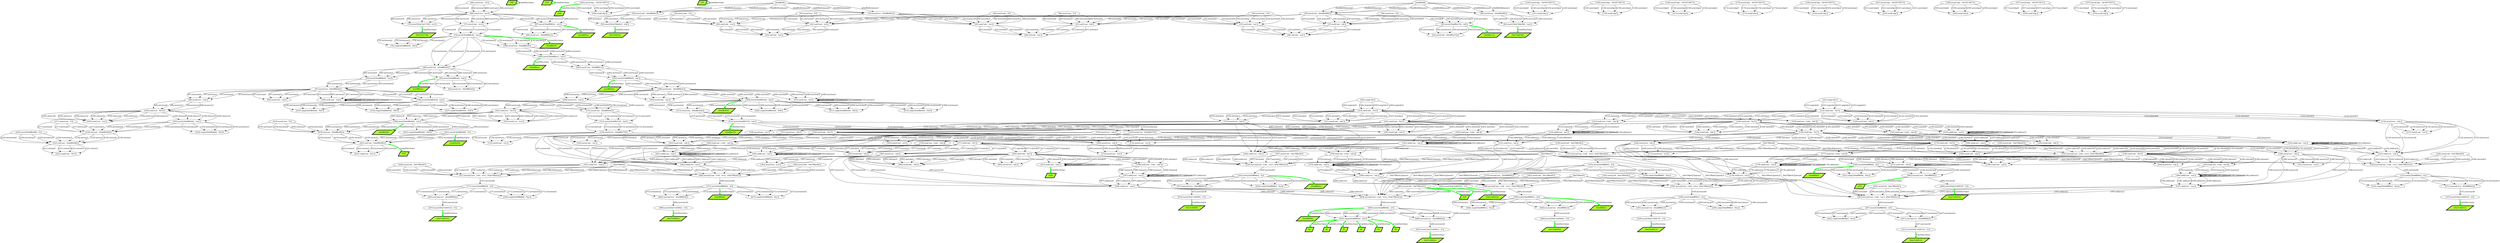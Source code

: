 digraph {
	EAX	 [fillcolor=greenyellow,
		label=EAX,
		penwidth=4,
		shape=parallelogram,
		style=filled];
	ECX	 [fillcolor=greenyellow,
		label=ECX,
		penwidth=4,
		shape=parallelogram,
		style=filled];
	EDI	 [fillcolor=greenyellow,
		label=EDI,
		penwidth=4,
		shape=parallelogram,
		style=filled];
	EDX	 [fillcolor=greenyellow,
		label=EDX,
		penwidth=4,
		shape=parallelogram,
		style=filled];
	EBX	 [fillcolor=greenyellow,
		label=EBX,
		penwidth=4,
		shape=parallelogram,
		style=filled];
	EBX -> EBX	 [color=green,
		label=EndofSliceValue,
		penwidth=5,
		shape=parallelogram,
		style=bold];
	ESP	 [fillcolor=greenyellow,
		label=ESP,
		penwidth=4,
		shape=parallelogram,
		style=filled];
	ESP -> ESP	 [color=green,
		label=EndofSliceValue,
		penwidth=5,
		shape=parallelogram,
		style=bold];
	EBP	 [fillcolor=greenyellow,
		label=EBP,
		penwidth=4,
		shape=parallelogram,
		style=filled];
	ESI	 [fillcolor=greenyellow,
		label=ESI,
		penwidth=4,
		shape=parallelogram,
		style=filled];
	ESI -> ESI	 [color=green,
		label=EndofSliceValue,
		penwidth=5,
		shape=parallelogram,
		style=bold];
	"[30] mov"	 [label="[30] mov(['edi', '[0xbfffef68]'])"];
	"[0xbfffef68]" -> "[30] mov"	 [label="[0xbfffef68](mem)0"];
	"[0xbfffef68]" -> "[30] mov"	 [label="[0xbfffef68](mem)1"];
	"[0xbfffef68]" -> "[30] mov"	 [label="[0xbfffef68](mem)2"];
	"[0xbfffef68]" -> "[30] mov"	 [label="[0xbfffef68](mem)3"];
	"[56] mov"	 [label="[56] mov(['eax', '[0xbfffef68]'])"];
	"[0xbfffef68]" -> "[56] mov"	 [label="[0xbfffef68](mem)0"];
	"[0xbfffef68]" -> "[56] mov"	 [label="[0xbfffef68](mem)1"];
	"[0xbfffef68]" -> "[56] mov"	 [label="[0xbfffef68](mem)2"];
	"[0xbfffef68]" -> "[56] mov"	 [label="[0xbfffef68](mem)3"];
	"[37] xor"	 [label="[37] xor(['eax', 'edi'])"];
	"[30] mov" -> "[37] xor"	 [label="[30] mov(edi)0"];
	"[30] mov" -> "[37] xor"	 [label="[30] mov(edi)1"];
	"[30] mov" -> "[37] xor"	 [label="[30] mov(edi)2"];
	"[30] mov" -> "[37] xor"	 [label="[30] mov(edi)3"];
	"[42] xor"	 [label="[42] xor(['eax', 'edi'])"];
	"[30] mov" -> "[42] xor"	 [label="[30] mov(edi)0"];
	"[30] mov" -> "[42] xor"	 [label="[30] mov(edi)1"];
	"[30] mov" -> "[42] xor"	 [label="[30] mov(edi)2"];
	"[30] mov" -> "[42] xor"	 [label="[30] mov(edi)3"];
	"[47] xor"	 [label="[47] xor(['eax', 'edi'])"];
	"[30] mov" -> "[47] xor"	 [label="[30] mov(edi)0"];
	"[30] mov" -> "[47] xor"	 [label="[30] mov(edi)1"];
	"[30] mov" -> "[47] xor"	 [label="[30] mov(edi)2"];
	"[30] mov" -> "[47] xor"	 [label="[30] mov(edi)3"];
	"[50] mov"	 [label="[50] mov(['[0xbfffee74]', 'edi'])"];
	"[30] mov" -> "[50] mov"	 [label="[30] mov(edi)0"];
	"[30] mov" -> "[50] mov"	 [label="[30] mov(edi)1"];
	"[30] mov" -> "[50] mov"	 [label="[30] mov(edi)2"];
	"[30] mov" -> "[50] mov"	 [label="[30] mov(edi)3"];
	"[33] mov"	 [label="[33] mov(['ecx', '[0xbfffef6c]'])"];
	"[0xbfffef6c]" -> "[33] mov"	 [label="[0xbfffef6c](mem)0"];
	"[0xbfffef6c]" -> "[33] mov"	 [label="[0xbfffef6c](mem)1"];
	"[0xbfffef6c]" -> "[33] mov"	 [label="[0xbfffef6c](mem)2"];
	"[0xbfffef6c]" -> "[33] mov"	 [label="[0xbfffef6c](mem)3"];
	"[59] mov"	 [label="[59] mov(['edx', '[0xbfffef6c]'])"];
	"[0xbfffef6c]" -> "[59] mov"	 [label="[0xbfffef6c](mem)0"];
	"[0xbfffef6c]" -> "[59] mov"	 [label="[0xbfffef6c](mem)1"];
	"[0xbfffef6c]" -> "[59] mov"	 [label="[0xbfffef6c](mem)2"];
	"[0xbfffef6c]" -> "[59] mov"	 [label="[0xbfffef6c](mem)3"];
	"[35] xor"	 [label="[35] xor(['edx', 'ecx'])"];
	"[33] mov" -> "[35] xor"	 [label="[33] mov(ecx)0"];
	"[33] mov" -> "[35] xor"	 [label="[33] mov(ecx)1"];
	"[33] mov" -> "[35] xor"	 [label="[33] mov(ecx)2"];
	"[33] mov" -> "[35] xor"	 [label="[33] mov(ecx)3"];
	"[40] xor"	 [label="[40] xor(['edx', 'ecx'])"];
	"[33] mov" -> "[40] xor"	 [label="[33] mov(ecx)0"];
	"[33] mov" -> "[40] xor"	 [label="[33] mov(ecx)1"];
	"[33] mov" -> "[40] xor"	 [label="[33] mov(ecx)2"];
	"[33] mov" -> "[40] xor"	 [label="[33] mov(ecx)3"];
	"[45] xor"	 [label="[45] xor(['edx', 'ecx'])"];
	"[33] mov" -> "[45] xor"	 [label="[33] mov(ecx)0"];
	"[33] mov" -> "[45] xor"	 [label="[33] mov(ecx)1"];
	"[33] mov" -> "[45] xor"	 [label="[33] mov(ecx)2"];
	"[33] mov" -> "[45] xor"	 [label="[33] mov(ecx)3"];
	"[34] mov"	 [label="[34] mov(['edx', '0'])"];
	"[34] mov" -> "[35] xor"	 [label="[34] mov(edx)0"];
	"[34] mov" -> "[35] xor"	 [label="[34] mov(edx)1"];
	"[34] mov" -> "[35] xor"	 [label="[34] mov(edx)2"];
	"[34] mov" -> "[35] xor"	 [label="[34] mov(edx)3"];
	"[38] or"	 [label="[38] or(['edx', 'eax'])"];
	"[35] xor" -> "[38] or"	 [label="[35] xor(edx)0"];
	"[35] xor" -> "[38] or"	 [label="[35] xor(edx)1"];
	"[35] xor" -> "[38] or"	 [label="[35] xor(edx)2"];
	"[35] xor" -> "[38] or"	 [label="[35] xor(edx)3"];
	"[36] mov"	 [label="[36] mov(['eax', '0'])"];
	"[36] mov" -> "[37] xor"	 [label="[36] mov(eax)0"];
	"[36] mov" -> "[37] xor"	 [label="[36] mov(eax)1"];
	"[36] mov" -> "[37] xor"	 [label="[36] mov(eax)2"];
	"[36] mov" -> "[37] xor"	 [label="[36] mov(eax)3"];
	"[37] xor" -> "[38] or"	 [label="[37] xor(eax)0"];
	"[37] xor" -> "[38] or"	 [label="[37] xor(eax)1"];
	"[37] xor" -> "[38] or"	 [label="[37] xor(eax)2"];
	"[37] xor" -> "[38] or"	 [label="[37] xor(eax)3"];
	"[39] mov"	 [label="[39] mov(['edx', '0'])"];
	"[39] mov" -> "[40] xor"	 [label="[39] mov(edx)0"];
	"[39] mov" -> "[40] xor"	 [label="[39] mov(edx)1"];
	"[39] mov" -> "[40] xor"	 [label="[39] mov(edx)2"];
	"[39] mov" -> "[40] xor"	 [label="[39] mov(edx)3"];
	"[43] or"	 [label="[43] or(['edx', 'eax'])"];
	"[40] xor" -> "[43] or"	 [label="[40] xor(edx)0"];
	"[40] xor" -> "[43] or"	 [label="[40] xor(edx)1"];
	"[40] xor" -> "[43] or"	 [label="[40] xor(edx)2"];
	"[40] xor" -> "[43] or"	 [label="[40] xor(edx)3"];
	"[41] mov"	 [label="[41] mov(['eax', '0'])"];
	"[41] mov" -> "[42] xor"	 [label="[41] mov(eax)0"];
	"[41] mov" -> "[42] xor"	 [label="[41] mov(eax)1"];
	"[41] mov" -> "[42] xor"	 [label="[41] mov(eax)2"];
	"[41] mov" -> "[42] xor"	 [label="[41] mov(eax)3"];
	"[42] xor" -> "[43] or"	 [label="[42] xor(eax)0"];
	"[42] xor" -> "[43] or"	 [label="[42] xor(eax)1"];
	"[42] xor" -> "[43] or"	 [label="[42] xor(eax)2"];
	"[42] xor" -> "[43] or"	 [label="[42] xor(eax)3"];
	"[44] mov"	 [label="[44] mov(['edx', '0'])"];
	"[44] mov" -> "[45] xor"	 [label="[44] mov(edx)0"];
	"[44] mov" -> "[45] xor"	 [label="[44] mov(edx)1"];
	"[44] mov" -> "[45] xor"	 [label="[44] mov(edx)2"];
	"[44] mov" -> "[45] xor"	 [label="[44] mov(edx)3"];
	"[48] or"	 [label="[48] or(['edx', 'eax'])"];
	"[45] xor" -> "[48] or"	 [label="[45] xor(edx)0"];
	"[45] xor" -> "[48] or"	 [label="[45] xor(edx)1"];
	"[45] xor" -> "[48] or"	 [label="[45] xor(edx)2"];
	"[45] xor" -> "[48] or"	 [label="[45] xor(edx)3"];
	"[46] mov"	 [label="[46] mov(['eax', '0'])"];
	"[46] mov" -> "[47] xor"	 [label="[46] mov(eax)0"];
	"[46] mov" -> "[47] xor"	 [label="[46] mov(eax)1"];
	"[46] mov" -> "[47] xor"	 [label="[46] mov(eax)2"];
	"[46] mov" -> "[47] xor"	 [label="[46] mov(eax)3"];
	"[47] xor" -> "[48] or"	 [label="[47] xor(eax)0"];
	"[47] xor" -> "[48] or"	 [label="[47] xor(eax)1"];
	"[47] xor" -> "[48] or"	 [label="[47] xor(eax)2"];
	"[47] xor" -> "[48] or"	 [label="[47] xor(eax)3"];
	"[52] mov"	 [label="[52] mov(['edi', '[0xbfffee74]'])"];
	"[50] mov" -> "[52] mov"	 [label="[50] mov(mem)0"];
	"[50] mov" -> "[52] mov"	 [label="[50] mov(mem)1"];
	"[50] mov" -> "[52] mov"	 [label="[50] mov(mem)2"];
	"[50] mov" -> "[52] mov"	 [label="[50] mov(mem)3"];
	"[0xbfffee74]"	 [fillcolor=greenyellow,
		label="[0xbfffee74]",
		penwidth=4,
		shape=parallelogram,
		style=filled];
	"[50] mov" -> "[0xbfffee74]"	 [color=green,
		label=EndofSliceValue,
		penwidth=5,
		shape=parallelogram,
		style=bold];
	"[62] mov"	 [label="[62] mov(['[0xb7fdde98]', 'eax'])"];
	"[56] mov" -> "[62] mov"	 [label="[56] mov(eax)0"];
	"[56] mov" -> "[62] mov"	 [label="[56] mov(eax)1"];
	"[56] mov" -> "[62] mov"	 [label="[56] mov(eax)2"];
	"[56] mov" -> "[62] mov"	 [label="[56] mov(eax)3"];
	"[65] mov"	 [label="[65] mov(['[0xb7fdde9c]', 'edx'])"];
	"[59] mov" -> "[65] mov"	 [label="[59] mov(edx)0"];
	"[59] mov" -> "[65] mov"	 [label="[59] mov(edx)1"];
	"[59] mov" -> "[65] mov"	 [label="[59] mov(edx)2"];
	"[59] mov" -> "[65] mov"	 [label="[59] mov(edx)3"];
	"[0xb7fdde98]"	 [fillcolor=greenyellow,
		label="[0xb7fdde98]",
		penwidth=4,
		shape=parallelogram,
		style=filled];
	"[62] mov" -> "[0xb7fdde98]"	 [color=green,
		label=EndofSliceValue,
		penwidth=5,
		shape=parallelogram,
		style=bold];
	"[0xb7fdde9c]"	 [fillcolor=greenyellow,
		label="[0xb7fdde9c]",
		penwidth=4,
		shape=parallelogram,
		style=filled];
	"[65] mov" -> "[0xb7fdde9c]"	 [color=green,
		label=EndofSliceValue,
		penwidth=5,
		shape=parallelogram,
		style=bold];
	"[66] mov"	 [label="[66] mov(['eax', '20'])"];
	"[68] mov"	 [label="[68] mov(['ecx', 'eax'])"];
	"[66] mov" -> "[68] mov"	 [label="[66] mov(eax)0"];
	"[66] mov" -> "[68] mov"	 [label="[66] mov(eax)1"];
	"[66] mov" -> "[68] mov"	 [label="[66] mov(eax)2"];
	"[66] mov" -> "[68] mov"	 [label="[66] mov(eax)3"];
	"[70] mov"	 [label="[70] mov(['[0xb7e41728]', 'ecx'])"];
	"[68] mov" -> "[70] mov"	 [label="[68] mov(ecx)0"];
	"[68] mov" -> "[70] mov"	 [label="[68] mov(ecx)1"];
	"[68] mov" -> "[70] mov"	 [label="[68] mov(ecx)2"];
	"[68] mov" -> "[70] mov"	 [label="[68] mov(ecx)3"];
	"[71] mov"	 [label="[71] mov(['eax', 'ecx'])"];
	"[68] mov" -> "[71] mov"	 [label="[68] mov(ecx)0"];
	"[68] mov" -> "[71] mov"	 [label="[68] mov(ecx)1"];
	"[68] mov" -> "[71] mov"	 [label="[68] mov(ecx)2"];
	"[68] mov" -> "[71] mov"	 [label="[68] mov(ecx)3"];
	"[87] mov"	 [label="[87] mov(['[0xbffff49c]', 'ecx'])"];
	"[68] mov" -> "[87] mov"	 [label="[68] mov(ecx)0"];
	"[68] mov" -> "[87] mov"	 [label="[68] mov(ecx)1"];
	"[68] mov" -> "[87] mov"	 [label="[68] mov(ecx)2"];
	"[68] mov" -> "[87] mov"	 [label="[68] mov(ecx)3"];
	"[0xb7e41728]"	 [fillcolor=greenyellow,
		label="[0xb7e41728]",
		penwidth=4,
		shape=parallelogram,
		style=filled];
	"[70] mov" -> "[0xb7e41728]"	 [color=green,
		label=EndofSliceValue,
		penwidth=5,
		shape=parallelogram,
		style=bold];
	"[74] mov"	 [label="[74] mov(['[0xbffff4c8]', 'eax'])"];
	"[71] mov" -> "[74] mov"	 [label="[71] mov(eax)0"];
	"[71] mov" -> "[74] mov"	 [label="[71] mov(eax)1"];
	"[71] mov" -> "[74] mov"	 [label="[71] mov(eax)2"];
	"[71] mov" -> "[74] mov"	 [label="[71] mov(eax)3"];
	"[76] cmp"	 [label="[76] cmp(['[0xbffff4c8]', '0x0'])"];
	"[74] mov" -> "[76] cmp"	 [label="[74] mov(mem)0"];
	"[74] mov" -> "[76] cmp"	 [label="[74] mov(mem)1"];
	"[74] mov" -> "[76] cmp"	 [label="[74] mov(mem)2"];
	"[74] mov" -> "[76] cmp"	 [label="[74] mov(mem)3"];
	"[80] mov"	 [label="[80] mov(['eax', '[0xbffff4c8]'])"];
	"[74] mov" -> "[80] mov"	 [label="[74] mov(mem)0"];
	"[74] mov" -> "[80] mov"	 [label="[74] mov(mem)1"];
	"[74] mov" -> "[80] mov"	 [label="[74] mov(mem)2"];
	"[74] mov" -> "[80] mov"	 [label="[74] mov(mem)3"];
	"[286] mov"	 [label="[286] mov(['eax', '[0xbffff4c8]'])"];
	"[74] mov" -> "[286] mov"	 [label="[74] mov(mem)0"];
	"[74] mov" -> "[286] mov"	 [label="[74] mov(mem)1"];
	"[74] mov" -> "[286] mov"	 [label="[74] mov(mem)2"];
	"[74] mov" -> "[286] mov"	 [label="[74] mov(mem)3"];
	"[0xbffff4c8]"	 [fillcolor=greenyellow,
		label="[0xbffff4c8]",
		penwidth=4,
		shape=parallelogram,
		style=filled];
	"[74] mov" -> "[0xbffff4c8]"	 [color=green,
		label=EndofSliceValue,
		penwidth=5,
		shape=parallelogram,
		style=bold];
	"[83] mov"	 [label="[83] mov(['[0xbffff4b4]', 'eax'])"];
	"[80] mov" -> "[83] mov"	 [label="[80] mov(eax)0"];
	"[80] mov" -> "[83] mov"	 [label="[80] mov(eax)1"];
	"[80] mov" -> "[83] mov"	 [label="[80] mov(eax)2"];
	"[80] mov" -> "[83] mov"	 [label="[80] mov(eax)3"];
	"[85] mov"	 [label="[85] mov(['[0xbffff4a0]', 'eax'])"];
	"[80] mov" -> "[85] mov"	 [label="[80] mov(eax)0"];
	"[80] mov" -> "[85] mov"	 [label="[80] mov(eax)1"];
	"[80] mov" -> "[85] mov"	 [label="[80] mov(eax)2"];
	"[80] mov" -> "[85] mov"	 [label="[80] mov(eax)3"];
	"[97] mov"	 [label="[97] mov(['eax', '[0xbffff4b4]'])"];
	"[83] mov" -> "[97] mov"	 [label="[83] mov(mem)0"];
	"[83] mov" -> "[97] mov"	 [label="[83] mov(mem)1"];
	"[83] mov" -> "[97] mov"	 [label="[83] mov(mem)2"];
	"[83] mov" -> "[97] mov"	 [label="[83] mov(mem)3"];
	"[93] mov"	 [label="[93] mov(['eax', '[0xbffff4a0]'])"];
	"[85] mov" -> "[93] mov"	 [label="[85] mov(mem)0"];
	"[85] mov" -> "[93] mov"	 [label="[85] mov(mem)1"];
	"[85] mov" -> "[93] mov"	 [label="[85] mov(mem)2"];
	"[85] mov" -> "[93] mov"	 [label="[85] mov(mem)3"];
	"[0xbffff4a0]"	 [fillcolor=greenyellow,
		label="[0xbffff4a0]",
		penwidth=4,
		shape=parallelogram,
		style=filled];
	"[85] mov" -> "[0xbffff4a0]"	 [color=green,
		label=EndofSliceValue,
		penwidth=5,
		shape=parallelogram,
		style=bold];
	"[90] mov"	 [label="[90] mov(['ecx', '[0xbffff49c]'])"];
	"[87] mov" -> "[90] mov"	 [label="[87] mov(mem)0"];
	"[87] mov" -> "[90] mov"	 [label="[87] mov(mem)1"];
	"[87] mov" -> "[90] mov"	 [label="[87] mov(mem)2"];
	"[87] mov" -> "[90] mov"	 [label="[87] mov(mem)3"];
	"[0xbffff49c]"	 [fillcolor=greenyellow,
		label="[0xbffff49c]",
		penwidth=4,
		shape=parallelogram,
		style=filled];
	"[87] mov" -> "[0xbffff49c]"	 [color=green,
		label=EndofSliceValue,
		penwidth=5,
		shape=parallelogram,
		style=bold];
	"[98] mov"	 [label="[98] mov(['ecx', 'eax'])"];
	"[97] mov" -> "[98] mov"	 [label="[97] mov(eax)0"];
	"[97] mov" -> "[98] mov"	 [label="[97] mov(eax)1"];
	"[97] mov" -> "[98] mov"	 [label="[97] mov(eax)2"];
	"[97] mov" -> "[98] mov"	 [label="[97] mov(eax)3"];
	"[99] mov"	 [label="[99] mov(['edx', 'eax'])"];
	"[97] mov" -> "[99] mov"	 [label="[97] mov(eax)0"];
	"[97] mov" -> "[99] mov"	 [label="[97] mov(eax)1"];
	"[97] mov" -> "[99] mov"	 [label="[97] mov(eax)2"];
	"[97] mov" -> "[99] mov"	 [label="[97] mov(eax)3"];
	"[108] mov"	 [label="[108] mov(['[0xbfffefe4]', 'eax'])"];
	"[97] mov" -> "[108] mov"	 [label="[97] mov(eax)0"];
	"[97] mov" -> "[108] mov"	 [label="[97] mov(eax)1"];
	"[97] mov" -> "[108] mov"	 [label="[97] mov(eax)2"];
	"[97] mov" -> "[108] mov"	 [label="[97] mov(eax)3"];
	"[109] xor"	 [label="[109] xor(['eax', 'eax'])"];
	"[97] mov" -> "[109] xor"	 [label="[97] mov(eax)0"];
	"[97] mov" -> "[109] xor"	 [label="[97] mov(eax)1"];
	"[97] mov" -> "[109] xor"	 [label="[97] mov(eax)2"];
	"[97] mov" -> "[109] xor"	 [label="[97] mov(eax)3"];
	"[100] shr"	 [label="[100] shr(['ecx', '0x1f'])"];
	"[98] mov" -> "[100] shr"	 [label="[98] mov(ecx)0"];
	"[98] mov" -> "[100] shr"	 [label="[98] mov(ecx)1"];
	"[98] mov" -> "[100] shr"	 [label="[98] mov(ecx)2"];
	"[98] mov" -> "[100] shr"	 [label="[98] mov(ecx)3"];
	"[102] test"	 [label="[102] test(['ecx', 'ecx'])"];
	"[100] shr" -> "[102] test"	 [label="[100] shr(ecx)0"];
	"[100] shr" -> "[102] test"	 [label="[100] shr(ecx)1"];
	"[100] shr" -> "[102] test"	 [label="[100] shr(ecx)2"];
	"[100] shr" -> "[102] test"	 [label="[100] shr(ecx)3"];
	"[100] shr" -> "[102] test"	 [label="[100] shr(ecx)0"];
	"[100] shr" -> "[102] test"	 [label="[100] shr(ecx)1"];
	"[100] shr" -> "[102] test"	 [label="[100] shr(ecx)2"];
	"[100] shr" -> "[102] test"	 [label="[100] shr(ecx)3"];
	"[105] mov"	 [label="[105] mov(['[0xbfffefd4]', 'ecx'])"];
	"[100] shr" -> "[105] mov"	 [label="[100] shr(ecx)0"];
	"[100] shr" -> "[105] mov"	 [label="[100] shr(ecx)1"];
	"[100] shr" -> "[105] mov"	 [label="[100] shr(ecx)2"];
	"[100] shr" -> "[105] mov"	 [label="[100] shr(ecx)3"];
	"[218] or"	 [label="[218] or(['eax', '[0xbfffefd4]'])"];
	"[105] mov" -> "[218] or"	 [label="[105] mov(mem)0"];
	"[105] mov" -> "[218] or"	 [label="[105] mov(mem)1"];
	"[105] mov" -> "[218] or"	 [label="[105] mov(mem)2"];
	"[105] mov" -> "[218] or"	 [label="[105] mov(mem)3"];
	"[224] cmp"	 [label="[224] cmp(['[0xbfffefd4]', '0x0'])"];
	"[105] mov" -> "[224] cmp"	 [label="[105] mov(mem)0"];
	"[105] mov" -> "[224] cmp"	 [label="[105] mov(mem)1"];
	"[105] mov" -> "[224] cmp"	 [label="[105] mov(mem)2"];
	"[105] mov" -> "[224] cmp"	 [label="[105] mov(mem)3"];
	"[112] mov"	 [label="[112] mov(['eax', '[0xbfffefe4]'])"];
	"[108] mov" -> "[112] mov"	 [label="[108] mov(mem)0"];
	"[108] mov" -> "[112] mov"	 [label="[108] mov(mem)1"];
	"[108] mov" -> "[112] mov"	 [label="[108] mov(mem)2"];
	"[108] mov" -> "[112] mov"	 [label="[108] mov(mem)3"];
	"[210] cmp"	 [label="[210] cmp(['[0xbfffefe4]', '0x0'])"];
	"[108] mov" -> "[210] cmp"	 [label="[108] mov(mem)0"];
	"[108] mov" -> "[210] cmp"	 [label="[108] mov(mem)1"];
	"[108] mov" -> "[210] cmp"	 [label="[108] mov(mem)2"];
	"[108] mov" -> "[210] cmp"	 [label="[108] mov(mem)3"];
	"[214] cmp"	 [label="[214] cmp(['[0xbfffefe4]', '0x0'])"];
	"[108] mov" -> "[214] cmp"	 [label="[108] mov(mem)0"];
	"[108] mov" -> "[214] cmp"	 [label="[108] mov(mem)1"];
	"[108] mov" -> "[214] cmp"	 [label="[108] mov(mem)2"];
	"[108] mov" -> "[214] cmp"	 [label="[108] mov(mem)3"];
	"[227] cmp"	 [label="[227] cmp(['[0xbfffefe4]', '0x0'])"];
	"[108] mov" -> "[227] cmp"	 [label="[108] mov(mem)0"];
	"[108] mov" -> "[227] cmp"	 [label="[108] mov(mem)1"];
	"[108] mov" -> "[227] cmp"	 [label="[108] mov(mem)2"];
	"[108] mov" -> "[227] cmp"	 [label="[108] mov(mem)3"];
	"[109] xor" -> "[109] xor"	 [label="[109] xor(eax)0"];
	"[109] xor" -> "[109] xor"	 [label="[109] xor(eax)1"];
	"[109] xor" -> "[109] xor"	 [label="[109] xor(eax)2"];
	"[109] xor" -> "[109] xor"	 [label="[109] xor(eax)3"];
	"[115] mov"	 [label="[115] mov(['[0xbfffef70]', 'eax'])"];
	"[112] mov" -> "[115] mov"	 [label="[112] mov(eax)0"];
	"[112] mov" -> "[115] mov"	 [label="[112] mov(eax)1"];
	"[112] mov" -> "[115] mov"	 [label="[112] mov(eax)2"];
	"[112] mov" -> "[115] mov"	 [label="[112] mov(eax)3"];
	"[118] mov"	 [label="[118] mov(['ecx', '[0xbfffef70]'])"];
	"[115] mov" -> "[118] mov"	 [label="[115] mov(mem)0"];
	"[115] mov" -> "[118] mov"	 [label="[115] mov(mem)1"];
	"[115] mov" -> "[118] mov"	 [label="[115] mov(mem)2"];
	"[115] mov" -> "[118] mov"	 [label="[115] mov(mem)3"];
	"[119] mov"	 [label="[119] mov(['eax', 'ecx'])"];
	"[118] mov" -> "[119] mov"	 [label="[118] mov(ecx)0"];
	"[118] mov" -> "[119] mov"	 [label="[118] mov(ecx)1"];
	"[118] mov" -> "[119] mov"	 [label="[118] mov(ecx)2"];
	"[118] mov" -> "[119] mov"	 [label="[118] mov(ecx)3"];
	"[125] sub"	 [label="[125] sub(['ecx', 'eax'])"];
	"[118] mov" -> "[125] sub"	 [label="[118] mov(ecx)0"];
	"[118] mov" -> "[125] sub"	 [label="[118] mov(ecx)1"];
	"[118] mov" -> "[125] sub"	 [label="[118] mov(ecx)2"];
	"[118] mov" -> "[125] sub"	 [label="[118] mov(ecx)3"];
	"[120] mov"	 [label="[120] mov(['ebp', '3435973837'])"];
	"[121] mul"	 [label="[121] mul(['ebp'])"];
	"[120] mov" -> "[121] mul"	 [label="[120] mov(ebp)0"];
	"[120] mov" -> "[121] mul"	 [label="[120] mov(ebp)1"];
	"[120] mov" -> "[121] mul"	 [label="[120] mov(ebp)2"];
	"[120] mov" -> "[121] mul"	 [label="[120] mov(ebp)3"];
	"[101] neg"	 [label="[101] neg(['edx'])"];
	"[122] shr"	 [label="[122] shr(['edx', '0x3'])"];
	"[101] neg" -> "[122] shr"	 [label="[101] neg(edx)0"];
	"[101] neg" -> "[122] shr"	 [label="[101] neg(edx)1"];
	"[101] neg" -> "[122] shr"	 [label="[101] neg(edx)2"];
	"[101] neg" -> "[122] shr"	 [label="[101] neg(edx)3"];
	"[123] lea"	 [label="[123] lea(['eax', ['edx', 'edx']])"];
	"[122] shr" -> "[123] lea"	 [label="[122] shr(edx)0"];
	"[122] shr" -> "[123] lea"	 [label="[122] shr(edx)1"];
	"[122] shr" -> "[123] lea"	 [label="[122] shr(edx)2"];
	"[122] shr" -> "[123] lea"	 [label="[122] shr(edx)3"];
	"[126] test"	 [label="[126] test(['edx', 'edx'])"];
	"[122] shr" -> "[126] test"	 [label="[122] shr(edx)0"];
	"[122] shr" -> "[126] test"	 [label="[122] shr(edx)1"];
	"[122] shr" -> "[126] test"	 [label="[122] shr(edx)2"];
	"[122] shr" -> "[126] test"	 [label="[122] shr(edx)3"];
	"[122] shr" -> "[126] test"	 [label="[122] shr(edx)0"];
	"[122] shr" -> "[126] test"	 [label="[122] shr(edx)1"];
	"[122] shr" -> "[126] test"	 [label="[122] shr(edx)2"];
	"[122] shr" -> "[126] test"	 [label="[122] shr(edx)3"];
	"[132] mov"	 [label="[132] mov(['ecx', 'edx'])"];
	"[122] shr" -> "[132] mov"	 [label="[122] shr(edx)0"];
	"[122] shr" -> "[132] mov"	 [label="[122] shr(edx)1"];
	"[122] shr" -> "[132] mov"	 [label="[122] shr(edx)2"];
	"[122] shr" -> "[132] mov"	 [label="[122] shr(edx)3"];
	"[140] shr"	 [label="[140] shr(['edx', '0x3'])"];
	"[122] shr" -> "[140] shr"	 [label="[122] shr(edx)0"];
	"[122] shr" -> "[140] shr"	 [label="[122] shr(edx)1"];
	"[122] shr" -> "[140] shr"	 [label="[122] shr(edx)2"];
	"[122] shr" -> "[140] shr"	 [label="[122] shr(edx)3"];
	"[124] add"	 [label="[124] add(['eax', 'eax'])"];
	"[123] lea" -> "[124] add"	 [label="[123] lea(eax)0"];
	"[123] lea" -> "[124] add"	 [label="[123] lea(eax)1"];
	"[123] lea" -> "[124] add"	 [label="[123] lea(eax)2"];
	"[123] lea" -> "[124] add"	 [label="[123] lea(eax)3"];
	"[124] add" -> "[124] add"	 [label="[124] add(eax)0"];
	"[124] add" -> "[124] add"	 [label="[124] add(eax)1"];
	"[124] add" -> "[124] add"	 [label="[124] add(eax)2"];
	"[124] add" -> "[124] add"	 [label="[124] add(eax)3"];
	"[124] add" -> "[125] sub"	 [label="[124] add(eax)0"];
	"[124] add" -> "[125] sub"	 [label="[124] add(eax)1"];
	"[124] add" -> "[125] sub"	 [label="[124] add(eax)2"];
	"[124] add" -> "[125] sub"	 [label="[124] add(eax)3"];
	"[131] movzx"	 [label="[131] movzx(['eax', ['edi', 'ecx'], '[0xb7f8be46]'])"];
	"[125] sub" -> "[131] movzx"	 [label="[125] sub(ecx)0"];
	"[125] sub" -> "[131] movzx"	 [label="[125] sub(ecx)1"];
	"[125] sub" -> "[131] movzx"	 [label="[125] sub(ecx)2"];
	"[125] sub" -> "[131] movzx"	 [label="[125] sub(ecx)3"];
	"[0xb7f8be46]" -> "[131] movzx"	 [label="[0xb7f8be46](mem)0"];
	"[0xb7f8be46]" -> "[131] movzx"	 [label="[0xb7f8be46](mem)1"];
	"[0xb7f8be46]" -> "[131] movzx"	 [label="[0xb7f8be46](mem)2"];
	"[0xb7f8be46]" -> "[131] movzx"	 [label="[0xb7f8be46](mem)3"];
	"[332] movzx"	 [label="[332] movzx(['eax', ['edi', 'ecx'], '[0xb7f8be46]'])"];
	"[0xb7f8be46]" -> "[332] movzx"	 [label="[0xb7f8be46](mem)0"];
	"[0xb7f8be46]" -> "[332] movzx"	 [label="[0xb7f8be46](mem)1"];
	"[0xb7f8be46]" -> "[332] movzx"	 [label="[0xb7f8be46](mem)2"];
	"[0xb7f8be46]" -> "[332] movzx"	 [label="[0xb7f8be46](mem)3"];
	"[135] mov"	 [label="[135] mov(['[0xbffff46f]', 'al'])"];
	"[131] movzx" -> "[135] mov"	 [label="[131] movzx(al)0"];
	"[128] mov"	 [label="[128] mov(['edi', '0xb7f8be40'])"];
	"[128] mov" -> "[131] movzx"	 [label="[128] mov(edi)0"];
	"[128] mov" -> "[131] movzx"	 [label="[128] mov(edi)1"];
	"[128] mov" -> "[131] movzx"	 [label="[128] mov(edi)2"];
	"[128] mov" -> "[131] movzx"	 [label="[128] mov(edi)3"];
	"[137] mov"	 [label="[137] mov(['eax', 'ecx'])"];
	"[132] mov" -> "[137] mov"	 [label="[132] mov(ecx)0"];
	"[132] mov" -> "[137] mov"	 [label="[132] mov(ecx)1"];
	"[132] mov" -> "[137] mov"	 [label="[132] mov(ecx)2"];
	"[132] mov" -> "[137] mov"	 [label="[132] mov(ecx)3"];
	"[143] sub"	 [label="[143] sub(['ecx', 'eax'])"];
	"[132] mov" -> "[143] sub"	 [label="[132] mov(ecx)0"];
	"[132] mov" -> "[143] sub"	 [label="[132] mov(ecx)1"];
	"[132] mov" -> "[143] sub"	 [label="[132] mov(ecx)2"];
	"[132] mov" -> "[143] sub"	 [label="[132] mov(ecx)3"];
	"[230] cmp"	 [label="[230] cmp(['[0xbffff46f]', '0xa'])"];
	"[135] mov" -> "[230] cmp"	 [label="[135] mov(mem)0"];
	"[135] mov" -> "[230] cmp"	 [label="[135] mov(mem)1"];
	"[135] mov" -> "[230] cmp"	 [label="[135] mov(mem)2"];
	"[135] mov" -> "[230] cmp"	 [label="[135] mov(mem)3"];
	"[279] movzx"	 [label="[279] movzx(['ecx', '[0xbffff46f]'])"];
	"[135] mov" -> "[279] movzx"	 [label="[135] mov(mem)0"];
	"[135] mov" -> "[279] movzx"	 [label="[135] mov(mem)1"];
	"[135] mov" -> "[279] movzx"	 [label="[135] mov(mem)2"];
	"[135] mov" -> "[279] movzx"	 [label="[135] mov(mem)3"];
	"[138] mov"	 [label="[138] mov(['ebp', '3435973837'])"];
	"[139] mul"	 [label="[139] mul(['ebp'])"];
	"[138] mov" -> "[139] mul"	 [label="[138] mov(ebp)0"];
	"[138] mov" -> "[139] mul"	 [label="[138] mov(ebp)1"];
	"[138] mov" -> "[139] mul"	 [label="[138] mov(ebp)2"];
	"[138] mov" -> "[139] mul"	 [label="[138] mov(ebp)3"];
	"[141] lea"	 [label="[141] lea(['eax', ['edx', 'edx']])"];
	"[140] shr" -> "[141] lea"	 [label="[140] shr(edx)0"];
	"[140] shr" -> "[141] lea"	 [label="[140] shr(edx)1"];
	"[140] shr" -> "[141] lea"	 [label="[140] shr(edx)2"];
	"[140] shr" -> "[141] lea"	 [label="[140] shr(edx)3"];
	"[144] test"	 [label="[144] test(['edx', 'edx'])"];
	"[140] shr" -> "[144] test"	 [label="[140] shr(edx)0"];
	"[140] shr" -> "[144] test"	 [label="[140] shr(edx)1"];
	"[140] shr" -> "[144] test"	 [label="[140] shr(edx)2"];
	"[140] shr" -> "[144] test"	 [label="[140] shr(edx)3"];
	"[140] shr" -> "[144] test"	 [label="[140] shr(edx)0"];
	"[140] shr" -> "[144] test"	 [label="[140] shr(edx)1"];
	"[140] shr" -> "[144] test"	 [label="[140] shr(edx)2"];
	"[140] shr" -> "[144] test"	 [label="[140] shr(edx)3"];
	"[150] mov"	 [label="[150] mov(['ecx', 'edx'])"];
	"[140] shr" -> "[150] mov"	 [label="[140] shr(edx)0"];
	"[140] shr" -> "[150] mov"	 [label="[140] shr(edx)1"];
	"[140] shr" -> "[150] mov"	 [label="[140] shr(edx)2"];
	"[140] shr" -> "[150] mov"	 [label="[140] shr(edx)3"];
	"[158] shr"	 [label="[158] shr(['edx', '0x3'])"];
	"[140] shr" -> "[158] shr"	 [label="[140] shr(edx)0"];
	"[140] shr" -> "[158] shr"	 [label="[140] shr(edx)1"];
	"[140] shr" -> "[158] shr"	 [label="[140] shr(edx)2"];
	"[140] shr" -> "[158] shr"	 [label="[140] shr(edx)3"];
	"[142] add"	 [label="[142] add(['eax', 'eax'])"];
	"[141] lea" -> "[142] add"	 [label="[141] lea(eax)0"];
	"[141] lea" -> "[142] add"	 [label="[141] lea(eax)1"];
	"[141] lea" -> "[142] add"	 [label="[141] lea(eax)2"];
	"[141] lea" -> "[142] add"	 [label="[141] lea(eax)3"];
	"[142] add" -> "[142] add"	 [label="[142] add(eax)0"];
	"[142] add" -> "[142] add"	 [label="[142] add(eax)1"];
	"[142] add" -> "[142] add"	 [label="[142] add(eax)2"];
	"[142] add" -> "[142] add"	 [label="[142] add(eax)3"];
	"[142] add" -> "[143] sub"	 [label="[142] add(eax)0"];
	"[142] add" -> "[143] sub"	 [label="[142] add(eax)1"];
	"[142] add" -> "[143] sub"	 [label="[142] add(eax)2"];
	"[142] add" -> "[143] sub"	 [label="[142] add(eax)3"];
	"[149] movzx"	 [label="[149] movzx(['eax', ['edi', 'ecx'], '[0xb7f8be41]'])"];
	"[143] sub" -> "[149] movzx"	 [label="[143] sub(ecx)0"];
	"[143] sub" -> "[149] movzx"	 [label="[143] sub(ecx)1"];
	"[143] sub" -> "[149] movzx"	 [label="[143] sub(ecx)2"];
	"[143] sub" -> "[149] movzx"	 [label="[143] sub(ecx)3"];
	"[0xb7f8be41]" -> "[149] movzx"	 [label="[0xb7f8be41](mem)0"];
	"[0xb7f8be41]" -> "[149] movzx"	 [label="[0xb7f8be41](mem)1"];
	"[0xb7f8be41]" -> "[149] movzx"	 [label="[0xb7f8be41](mem)2"];
	"[0xb7f8be41]" -> "[149] movzx"	 [label="[0xb7f8be41](mem)3"];
	"[203] movzx"	 [label="[203] movzx(['eax', ['edi', 'ecx'], '[0xb7f8be41]'])"];
	"[0xb7f8be41]" -> "[203] movzx"	 [label="[0xb7f8be41](mem)0"];
	"[0xb7f8be41]" -> "[203] movzx"	 [label="[0xb7f8be41](mem)1"];
	"[0xb7f8be41]" -> "[203] movzx"	 [label="[0xb7f8be41](mem)2"];
	"[0xb7f8be41]" -> "[203] movzx"	 [label="[0xb7f8be41](mem)3"];
	"[350] movzx"	 [label="[350] movzx(['eax', ['edi', 'ecx'], '[0xb7f8be41]'])"];
	"[0xb7f8be41]" -> "[350] movzx"	 [label="[0xb7f8be41](mem)0"];
	"[0xb7f8be41]" -> "[350] movzx"	 [label="[0xb7f8be41](mem)1"];
	"[0xb7f8be41]" -> "[350] movzx"	 [label="[0xb7f8be41](mem)2"];
	"[0xb7f8be41]" -> "[350] movzx"	 [label="[0xb7f8be41](mem)3"];
	"[404] movzx"	 [label="[404] movzx(['eax', ['edi', 'ecx'], '[0xb7f8be41]'])"];
	"[0xb7f8be41]" -> "[404] movzx"	 [label="[0xb7f8be41](mem)0"];
	"[0xb7f8be41]" -> "[404] movzx"	 [label="[0xb7f8be41](mem)1"];
	"[0xb7f8be41]" -> "[404] movzx"	 [label="[0xb7f8be41](mem)2"];
	"[0xb7f8be41]" -> "[404] movzx"	 [label="[0xb7f8be41](mem)3"];
	"[153] mov"	 [label="[153] mov(['[0xbffff46e]', 'al'])"];
	"[149] movzx" -> "[153] mov"	 [label="[149] movzx(al)0"];
	"[146] mov"	 [label="[146] mov(['edi', '0xb7f8be40'])"];
	"[146] mov" -> "[149] movzx"	 [label="[146] mov(edi)0"];
	"[146] mov" -> "[149] movzx"	 [label="[146] mov(edi)1"];
	"[146] mov" -> "[149] movzx"	 [label="[146] mov(edi)2"];
	"[146] mov" -> "[149] movzx"	 [label="[146] mov(edi)3"];
	"[155] mov"	 [label="[155] mov(['eax', 'ecx'])"];
	"[150] mov" -> "[155] mov"	 [label="[150] mov(ecx)0"];
	"[150] mov" -> "[155] mov"	 [label="[150] mov(ecx)1"];
	"[150] mov" -> "[155] mov"	 [label="[150] mov(ecx)2"];
	"[150] mov" -> "[155] mov"	 [label="[150] mov(ecx)3"];
	"[161] sub"	 [label="[161] sub(['ecx', 'eax'])"];
	"[150] mov" -> "[161] sub"	 [label="[150] mov(ecx)0"];
	"[150] mov" -> "[161] sub"	 [label="[150] mov(ecx)1"];
	"[150] mov" -> "[161] sub"	 [label="[150] mov(ecx)2"];
	"[150] mov" -> "[161] sub"	 [label="[150] mov(ecx)3"];
	"[233] cmp"	 [label="[233] cmp(['[0xbffff46e]', '0xa'])"];
	"[153] mov" -> "[233] cmp"	 [label="[153] mov(mem)0"];
	"[153] mov" -> "[233] cmp"	 [label="[153] mov(mem)1"];
	"[153] mov" -> "[233] cmp"	 [label="[153] mov(mem)2"];
	"[153] mov" -> "[233] cmp"	 [label="[153] mov(mem)3"];
	"[271] movzx"	 [label="[271] movzx(['ecx', '[0xbffff46e]'])"];
	"[153] mov" -> "[271] movzx"	 [label="[153] mov(mem)0"];
	"[153] mov" -> "[271] movzx"	 [label="[153] mov(mem)1"];
	"[153] mov" -> "[271] movzx"	 [label="[153] mov(mem)2"];
	"[153] mov" -> "[271] movzx"	 [label="[153] mov(mem)3"];
	"[156] mov"	 [label="[156] mov(['ebp', '3435973837'])"];
	"[157] mul"	 [label="[157] mul(['ebp'])"];
	"[156] mov" -> "[157] mul"	 [label="[156] mov(ebp)0"];
	"[156] mov" -> "[157] mul"	 [label="[156] mov(ebp)1"];
	"[156] mov" -> "[157] mul"	 [label="[156] mov(ebp)2"];
	"[156] mov" -> "[157] mul"	 [label="[156] mov(ebp)3"];
	"[159] lea"	 [label="[159] lea(['eax', ['edx', 'edx']])"];
	"[158] shr" -> "[159] lea"	 [label="[158] shr(edx)0"];
	"[158] shr" -> "[159] lea"	 [label="[158] shr(edx)1"];
	"[158] shr" -> "[159] lea"	 [label="[158] shr(edx)2"];
	"[158] shr" -> "[159] lea"	 [label="[158] shr(edx)3"];
	"[162] test"	 [label="[162] test(['edx', 'edx'])"];
	"[158] shr" -> "[162] test"	 [label="[158] shr(edx)0"];
	"[158] shr" -> "[162] test"	 [label="[158] shr(edx)1"];
	"[158] shr" -> "[162] test"	 [label="[158] shr(edx)2"];
	"[158] shr" -> "[162] test"	 [label="[158] shr(edx)3"];
	"[158] shr" -> "[162] test"	 [label="[158] shr(edx)0"];
	"[158] shr" -> "[162] test"	 [label="[158] shr(edx)1"];
	"[158] shr" -> "[162] test"	 [label="[158] shr(edx)2"];
	"[158] shr" -> "[162] test"	 [label="[158] shr(edx)3"];
	"[168] mov"	 [label="[168] mov(['ecx', 'edx'])"];
	"[158] shr" -> "[168] mov"	 [label="[158] shr(edx)0"];
	"[158] shr" -> "[168] mov"	 [label="[158] shr(edx)1"];
	"[158] shr" -> "[168] mov"	 [label="[158] shr(edx)2"];
	"[158] shr" -> "[168] mov"	 [label="[158] shr(edx)3"];
	"[176] shr"	 [label="[176] shr(['edx', '0x3'])"];
	"[158] shr" -> "[176] shr"	 [label="[158] shr(edx)0"];
	"[158] shr" -> "[176] shr"	 [label="[158] shr(edx)1"];
	"[158] shr" -> "[176] shr"	 [label="[158] shr(edx)2"];
	"[158] shr" -> "[176] shr"	 [label="[158] shr(edx)3"];
	"[160] add"	 [label="[160] add(['eax', 'eax'])"];
	"[159] lea" -> "[160] add"	 [label="[159] lea(eax)0"];
	"[159] lea" -> "[160] add"	 [label="[159] lea(eax)1"];
	"[159] lea" -> "[160] add"	 [label="[159] lea(eax)2"];
	"[159] lea" -> "[160] add"	 [label="[159] lea(eax)3"];
	"[160] add" -> "[160] add"	 [label="[160] add(eax)0"];
	"[160] add" -> "[160] add"	 [label="[160] add(eax)1"];
	"[160] add" -> "[160] add"	 [label="[160] add(eax)2"];
	"[160] add" -> "[160] add"	 [label="[160] add(eax)3"];
	"[160] add" -> "[161] sub"	 [label="[160] add(eax)0"];
	"[160] add" -> "[161] sub"	 [label="[160] add(eax)1"];
	"[160] add" -> "[161] sub"	 [label="[160] add(eax)2"];
	"[160] add" -> "[161] sub"	 [label="[160] add(eax)3"];
	"[167] movzx"	 [label="[167] movzx(['eax', ['edi', 'ecx'], '[0xb7f8be42]'])"];
	"[161] sub" -> "[167] movzx"	 [label="[161] sub(ecx)0"];
	"[161] sub" -> "[167] movzx"	 [label="[161] sub(ecx)1"];
	"[161] sub" -> "[167] movzx"	 [label="[161] sub(ecx)2"];
	"[161] sub" -> "[167] movzx"	 [label="[161] sub(ecx)3"];
	"[0xb7f8be42]" -> "[167] movzx"	 [label="[0xb7f8be42](mem)0"];
	"[0xb7f8be42]" -> "[167] movzx"	 [label="[0xb7f8be42](mem)1"];
	"[0xb7f8be42]" -> "[167] movzx"	 [label="[0xb7f8be42](mem)2"];
	"[0xb7f8be42]" -> "[167] movzx"	 [label="[0xb7f8be42](mem)3"];
	"[368] movzx"	 [label="[368] movzx(['eax', ['edi', 'ecx'], '[0xb7f8be42]'])"];
	"[0xb7f8be42]" -> "[368] movzx"	 [label="[0xb7f8be42](mem)0"];
	"[0xb7f8be42]" -> "[368] movzx"	 [label="[0xb7f8be42](mem)1"];
	"[0xb7f8be42]" -> "[368] movzx"	 [label="[0xb7f8be42](mem)2"];
	"[0xb7f8be42]" -> "[368] movzx"	 [label="[0xb7f8be42](mem)3"];
	"[171] mov"	 [label="[171] mov(['[0xbffff46d]', 'al'])"];
	"[167] movzx" -> "[171] mov"	 [label="[167] movzx(al)0"];
	"[164] mov"	 [label="[164] mov(['edi', '0xb7f8be40'])"];
	"[164] mov" -> "[167] movzx"	 [label="[164] mov(edi)0"];
	"[164] mov" -> "[167] movzx"	 [label="[164] mov(edi)1"];
	"[164] mov" -> "[167] movzx"	 [label="[164] mov(edi)2"];
	"[164] mov" -> "[167] movzx"	 [label="[164] mov(edi)3"];
	"[173] mov"	 [label="[173] mov(['eax', 'ecx'])"];
	"[168] mov" -> "[173] mov"	 [label="[168] mov(ecx)0"];
	"[168] mov" -> "[173] mov"	 [label="[168] mov(ecx)1"];
	"[168] mov" -> "[173] mov"	 [label="[168] mov(ecx)2"];
	"[168] mov" -> "[173] mov"	 [label="[168] mov(ecx)3"];
	"[179] sub"	 [label="[179] sub(['ecx', 'eax'])"];
	"[168] mov" -> "[179] sub"	 [label="[168] mov(ecx)0"];
	"[168] mov" -> "[179] sub"	 [label="[168] mov(ecx)1"];
	"[168] mov" -> "[179] sub"	 [label="[168] mov(ecx)2"];
	"[168] mov" -> "[179] sub"	 [label="[168] mov(ecx)3"];
	"[236] cmp"	 [label="[236] cmp(['[0xbffff46d]', '0xa'])"];
	"[171] mov" -> "[236] cmp"	 [label="[171] mov(mem)0"];
	"[171] mov" -> "[236] cmp"	 [label="[171] mov(mem)1"];
	"[171] mov" -> "[236] cmp"	 [label="[171] mov(mem)2"];
	"[171] mov" -> "[236] cmp"	 [label="[171] mov(mem)3"];
	"[263] movzx"	 [label="[263] movzx(['ecx', '[0xbffff46d]'])"];
	"[171] mov" -> "[263] movzx"	 [label="[171] mov(mem)0"];
	"[171] mov" -> "[263] movzx"	 [label="[171] mov(mem)1"];
	"[171] mov" -> "[263] movzx"	 [label="[171] mov(mem)2"];
	"[171] mov" -> "[263] movzx"	 [label="[171] mov(mem)3"];
	"[174] mov"	 [label="[174] mov(['ebp', '3435973837'])"];
	"[175] mul"	 [label="[175] mul(['ebp'])"];
	"[174] mov" -> "[175] mul"	 [label="[174] mov(ebp)0"];
	"[174] mov" -> "[175] mul"	 [label="[174] mov(ebp)1"];
	"[174] mov" -> "[175] mul"	 [label="[174] mov(ebp)2"];
	"[174] mov" -> "[175] mul"	 [label="[174] mov(ebp)3"];
	"[177] lea"	 [label="[177] lea(['eax', ['edx', 'edx']])"];
	"[176] shr" -> "[177] lea"	 [label="[176] shr(edx)0"];
	"[176] shr" -> "[177] lea"	 [label="[176] shr(edx)1"];
	"[176] shr" -> "[177] lea"	 [label="[176] shr(edx)2"];
	"[176] shr" -> "[177] lea"	 [label="[176] shr(edx)3"];
	"[180] test"	 [label="[180] test(['edx', 'edx'])"];
	"[176] shr" -> "[180] test"	 [label="[176] shr(edx)0"];
	"[176] shr" -> "[180] test"	 [label="[176] shr(edx)1"];
	"[176] shr" -> "[180] test"	 [label="[176] shr(edx)2"];
	"[176] shr" -> "[180] test"	 [label="[176] shr(edx)3"];
	"[176] shr" -> "[180] test"	 [label="[176] shr(edx)0"];
	"[176] shr" -> "[180] test"	 [label="[176] shr(edx)1"];
	"[176] shr" -> "[180] test"	 [label="[176] shr(edx)2"];
	"[176] shr" -> "[180] test"	 [label="[176] shr(edx)3"];
	"[186] mov"	 [label="[186] mov(['ecx', 'edx'])"];
	"[176] shr" -> "[186] mov"	 [label="[176] shr(edx)0"];
	"[176] shr" -> "[186] mov"	 [label="[176] shr(edx)1"];
	"[176] shr" -> "[186] mov"	 [label="[176] shr(edx)2"];
	"[176] shr" -> "[186] mov"	 [label="[176] shr(edx)3"];
	"[194] shr"	 [label="[194] shr(['edx', '0x3'])"];
	"[176] shr" -> "[194] shr"	 [label="[176] shr(edx)0"];
	"[176] shr" -> "[194] shr"	 [label="[176] shr(edx)1"];
	"[176] shr" -> "[194] shr"	 [label="[176] shr(edx)2"];
	"[176] shr" -> "[194] shr"	 [label="[176] shr(edx)3"];
	"[178] add"	 [label="[178] add(['eax', 'eax'])"];
	"[177] lea" -> "[178] add"	 [label="[177] lea(eax)0"];
	"[177] lea" -> "[178] add"	 [label="[177] lea(eax)1"];
	"[177] lea" -> "[178] add"	 [label="[177] lea(eax)2"];
	"[177] lea" -> "[178] add"	 [label="[177] lea(eax)3"];
	"[178] add" -> "[178] add"	 [label="[178] add(eax)0"];
	"[178] add" -> "[178] add"	 [label="[178] add(eax)1"];
	"[178] add" -> "[178] add"	 [label="[178] add(eax)2"];
	"[178] add" -> "[178] add"	 [label="[178] add(eax)3"];
	"[178] add" -> "[179] sub"	 [label="[178] add(eax)0"];
	"[178] add" -> "[179] sub"	 [label="[178] add(eax)1"];
	"[178] add" -> "[179] sub"	 [label="[178] add(eax)2"];
	"[178] add" -> "[179] sub"	 [label="[178] add(eax)3"];
	"[185] movzx"	 [label="[185] movzx(['eax', ['edi', 'ecx'], '[0xb7f8be45]'])"];
	"[179] sub" -> "[185] movzx"	 [label="[179] sub(ecx)0"];
	"[179] sub" -> "[185] movzx"	 [label="[179] sub(ecx)1"];
	"[179] sub" -> "[185] movzx"	 [label="[179] sub(ecx)2"];
	"[179] sub" -> "[185] movzx"	 [label="[179] sub(ecx)3"];
	"[0xb7f8be45]" -> "[185] movzx"	 [label="[0xb7f8be45](mem)0"];
	"[0xb7f8be45]" -> "[185] movzx"	 [label="[0xb7f8be45](mem)1"];
	"[0xb7f8be45]" -> "[185] movzx"	 [label="[0xb7f8be45](mem)2"];
	"[0xb7f8be45]" -> "[185] movzx"	 [label="[0xb7f8be45](mem)3"];
	"[386] movzx"	 [label="[386] movzx(['eax', ['edi', 'ecx'], '[0xb7f8be45]'])"];
	"[0xb7f8be45]" -> "[386] movzx"	 [label="[0xb7f8be45](mem)0"];
	"[0xb7f8be45]" -> "[386] movzx"	 [label="[0xb7f8be45](mem)1"];
	"[0xb7f8be45]" -> "[386] movzx"	 [label="[0xb7f8be45](mem)2"];
	"[0xb7f8be45]" -> "[386] movzx"	 [label="[0xb7f8be45](mem)3"];
	"[189] mov"	 [label="[189] mov(['[0xbffff46c]', 'al'])"];
	"[185] movzx" -> "[189] mov"	 [label="[185] movzx(al)0"];
	"[182] mov"	 [label="[182] mov(['edi', '0xb7f8be40'])"];
	"[182] mov" -> "[185] movzx"	 [label="[182] mov(edi)0"];
	"[182] mov" -> "[185] movzx"	 [label="[182] mov(edi)1"];
	"[182] mov" -> "[185] movzx"	 [label="[182] mov(edi)2"];
	"[182] mov" -> "[185] movzx"	 [label="[182] mov(edi)3"];
	"[191] mov"	 [label="[191] mov(['eax', 'ecx'])"];
	"[186] mov" -> "[191] mov"	 [label="[186] mov(ecx)0"];
	"[186] mov" -> "[191] mov"	 [label="[186] mov(ecx)1"];
	"[186] mov" -> "[191] mov"	 [label="[186] mov(ecx)2"];
	"[186] mov" -> "[191] mov"	 [label="[186] mov(ecx)3"];
	"[197] sub"	 [label="[197] sub(['ecx', 'eax'])"];
	"[186] mov" -> "[197] sub"	 [label="[186] mov(ecx)0"];
	"[186] mov" -> "[197] sub"	 [label="[186] mov(ecx)1"];
	"[186] mov" -> "[197] sub"	 [label="[186] mov(ecx)2"];
	"[186] mov" -> "[197] sub"	 [label="[186] mov(ecx)3"];
	"[239] cmp"	 [label="[239] cmp(['[0xbffff46c]', '0xa'])"];
	"[189] mov" -> "[239] cmp"	 [label="[189] mov(mem)0"];
	"[189] mov" -> "[239] cmp"	 [label="[189] mov(mem)1"];
	"[189] mov" -> "[239] cmp"	 [label="[189] mov(mem)2"];
	"[189] mov" -> "[239] cmp"	 [label="[189] mov(mem)3"];
	"[255] movzx"	 [label="[255] movzx(['ecx', '[0xbffff46c]'])"];
	"[189] mov" -> "[255] movzx"	 [label="[189] mov(mem)0"];
	"[189] mov" -> "[255] movzx"	 [label="[189] mov(mem)1"];
	"[189] mov" -> "[255] movzx"	 [label="[189] mov(mem)2"];
	"[189] mov" -> "[255] movzx"	 [label="[189] mov(mem)3"];
	"[192] mov"	 [label="[192] mov(['ebp', '3435973837'])"];
	"[193] mul"	 [label="[193] mul(['ebp'])"];
	"[192] mov" -> "[193] mul"	 [label="[192] mov(ebp)0"];
	"[192] mov" -> "[193] mul"	 [label="[192] mov(ebp)1"];
	"[192] mov" -> "[193] mul"	 [label="[192] mov(ebp)2"];
	"[192] mov" -> "[193] mul"	 [label="[192] mov(ebp)3"];
	"[195] lea"	 [label="[195] lea(['eax', ['edx', 'edx']])"];
	"[194] shr" -> "[195] lea"	 [label="[194] shr(edx)0"];
	"[194] shr" -> "[195] lea"	 [label="[194] shr(edx)1"];
	"[194] shr" -> "[195] lea"	 [label="[194] shr(edx)2"];
	"[194] shr" -> "[195] lea"	 [label="[194] shr(edx)3"];
	"[198] test"	 [label="[198] test(['edx', 'edx'])"];
	"[194] shr" -> "[198] test"	 [label="[194] shr(edx)0"];
	"[194] shr" -> "[198] test"	 [label="[194] shr(edx)1"];
	"[194] shr" -> "[198] test"	 [label="[194] shr(edx)2"];
	"[194] shr" -> "[198] test"	 [label="[194] shr(edx)3"];
	"[194] shr" -> "[198] test"	 [label="[194] shr(edx)0"];
	"[194] shr" -> "[198] test"	 [label="[194] shr(edx)1"];
	"[194] shr" -> "[198] test"	 [label="[194] shr(edx)2"];
	"[194] shr" -> "[198] test"	 [label="[194] shr(edx)3"];
	"[204] mov"	 [label="[204] mov(['ecx', 'edx'])"];
	"[194] shr" -> "[204] mov"	 [label="[194] shr(edx)0"];
	"[194] shr" -> "[204] mov"	 [label="[194] shr(edx)1"];
	"[194] shr" -> "[204] mov"	 [label="[194] shr(edx)2"];
	"[194] shr" -> "[204] mov"	 [label="[194] shr(edx)3"];
	"[212] xor"	 [label="[212] xor(['edx', 'edx'])"];
	"[194] shr" -> "[212] xor"	 [label="[194] shr(edx)0"];
	"[194] shr" -> "[212] xor"	 [label="[194] shr(edx)1"];
	"[194] shr" -> "[212] xor"	 [label="[194] shr(edx)2"];
	"[194] shr" -> "[212] xor"	 [label="[194] shr(edx)3"];
	"[196] add"	 [label="[196] add(['eax', 'eax'])"];
	"[195] lea" -> "[196] add"	 [label="[195] lea(eax)0"];
	"[195] lea" -> "[196] add"	 [label="[195] lea(eax)1"];
	"[195] lea" -> "[196] add"	 [label="[195] lea(eax)2"];
	"[195] lea" -> "[196] add"	 [label="[195] lea(eax)3"];
	"[196] add" -> "[196] add"	 [label="[196] add(eax)0"];
	"[196] add" -> "[196] add"	 [label="[196] add(eax)1"];
	"[196] add" -> "[196] add"	 [label="[196] add(eax)2"];
	"[196] add" -> "[196] add"	 [label="[196] add(eax)3"];
	"[196] add" -> "[197] sub"	 [label="[196] add(eax)0"];
	"[196] add" -> "[197] sub"	 [label="[196] add(eax)1"];
	"[196] add" -> "[197] sub"	 [label="[196] add(eax)2"];
	"[196] add" -> "[197] sub"	 [label="[196] add(eax)3"];
	"[197] sub" -> "[203] movzx"	 [label="[197] sub(ecx)0"];
	"[197] sub" -> "[203] movzx"	 [label="[197] sub(ecx)1"];
	"[197] sub" -> "[203] movzx"	 [label="[197] sub(ecx)2"];
	"[197] sub" -> "[203] movzx"	 [label="[197] sub(ecx)3"];
	"[207] mov"	 [label="[207] mov(['[0xbffff46b]', 'al'])"];
	"[203] movzx" -> "[207] mov"	 [label="[203] movzx(al)0"];
	"[200] mov"	 [label="[200] mov(['edi', '0xb7f8be40'])"];
	"[200] mov" -> "[203] movzx"	 [label="[200] mov(edi)0"];
	"[200] mov" -> "[203] movzx"	 [label="[200] mov(edi)1"];
	"[200] mov" -> "[203] movzx"	 [label="[200] mov(edi)2"];
	"[200] mov" -> "[203] movzx"	 [label="[200] mov(edi)3"];
	"[242] cmp"	 [label="[242] cmp(['[0xbffff46b]', '0xa'])"];
	"[207] mov" -> "[242] cmp"	 [label="[207] mov(mem)0"];
	"[207] mov" -> "[242] cmp"	 [label="[207] mov(mem)1"];
	"[207] mov" -> "[242] cmp"	 [label="[207] mov(mem)2"];
	"[207] mov" -> "[242] cmp"	 [label="[207] mov(mem)3"];
	"[247] movzx"	 [label="[247] movzx(['ecx', '[0xbffff46b]'])"];
	"[207] mov" -> "[247] movzx"	 [label="[207] mov(mem)0"];
	"[207] mov" -> "[247] movzx"	 [label="[207] mov(mem)1"];
	"[207] mov" -> "[247] movzx"	 [label="[207] mov(mem)2"];
	"[207] mov" -> "[247] movzx"	 [label="[207] mov(mem)3"];
	"[212] xor" -> "[212] xor"	 [label="[212] xor(edx)0"];
	"[212] xor" -> "[212] xor"	 [label="[212] xor(edx)1"];
	"[212] xor" -> "[212] xor"	 [label="[212] xor(edx)2"];
	"[212] xor" -> "[212] xor"	 [label="[212] xor(edx)3"];
	"[217] mov"	 [label="[217] mov(['eax', '0'])"];
	"[217] mov" -> "[218] or"	 [label="[217] mov(eax)0"];
	"[217] mov" -> "[218] or"	 [label="[217] mov(eax)1"];
	"[217] mov" -> "[218] or"	 [label="[217] mov(eax)2"];
	"[217] mov" -> "[218] or"	 [label="[217] mov(eax)3"];
	"[221] or"	 [label="[221] or(['eax', '[0xbfffefd8]'])"];
	"[218] or" -> "[221] or"	 [label="[218] or(eax)0"];
	"[218] or" -> "[221] or"	 [label="[218] or(eax)1"];
	"[218] or" -> "[221] or"	 [label="[218] or(eax)2"];
	"[218] or" -> "[221] or"	 [label="[218] or(eax)3"];
	"[222] cmp"	 [label="[222] cmp(['eax', '0x1'])"];
	"[221] or" -> "[222] cmp"	 [label="[221] or(eax)0"];
	"[221] or" -> "[222] cmp"	 [label="[221] or(eax)1"];
	"[221] or" -> "[222] cmp"	 [label="[221] or(eax)2"];
	"[221] or" -> "[222] cmp"	 [label="[221] or(eax)3"];
	"[220] mov"	 [label="[220] mov(['[0xbfffefd8]', '0'])"];
	"[220] mov" -> "[221] or"	 [label="[220] mov(mem)0"];
	"[220] mov" -> "[221] or"	 [label="[220] mov(mem)1"];
	"[220] mov" -> "[221] or"	 [label="[220] mov(mem)2"];
	"[220] mov" -> "[221] or"	 [label="[220] mov(mem)3"];
	"[251] mov"	 [label="[251] mov(['[0xb7e40012]', 'cl'])"];
	"[247] movzx" -> "[251] mov"	 [label="[247] movzx(cl)0"];
	"[0xb7e40012]"	 [fillcolor=greenyellow,
		label="[0xb7e40012]",
		penwidth=4,
		shape=parallelogram,
		style=filled];
	"[251] mov" -> "[0xb7e40012]"	 [color=green,
		label=EndofSliceValue,
		penwidth=5,
		shape=parallelogram,
		style=bold];
	"[259] mov"	 [label="[259] mov(['[0xb7e40013]', 'cl'])"];
	"[255] movzx" -> "[259] mov"	 [label="[255] movzx(cl)0"];
	"[0xb7e40013]"	 [fillcolor=greenyellow,
		label="[0xb7e40013]",
		penwidth=4,
		shape=parallelogram,
		style=filled];
	"[259] mov" -> "[0xb7e40013]"	 [color=green,
		label=EndofSliceValue,
		penwidth=5,
		shape=parallelogram,
		style=bold];
	"[267] mov"	 [label="[267] mov(['[0xb7e40014]', 'cl'])"];
	"[263] movzx" -> "[267] mov"	 [label="[263] movzx(cl)0"];
	"[0xb7e40014]"	 [fillcolor=greenyellow,
		label="[0xb7e40014]",
		penwidth=4,
		shape=parallelogram,
		style=filled];
	"[267] mov" -> "[0xb7e40014]"	 [color=green,
		label=EndofSliceValue,
		penwidth=5,
		shape=parallelogram,
		style=bold];
	"[275] mov"	 [label="[275] mov(['[0xb7e40015]', 'cl'])"];
	"[271] movzx" -> "[275] mov"	 [label="[271] movzx(cl)0"];
	"[0xb7e40015]"	 [fillcolor=greenyellow,
		label="[0xb7e40015]",
		penwidth=4,
		shape=parallelogram,
		style=filled];
	"[275] mov" -> "[0xb7e40015]"	 [color=green,
		label=EndofSliceValue,
		penwidth=5,
		shape=parallelogram,
		style=bold];
	"[283] mov"	 [label="[283] mov(['[0xb7e40016]', 'cl'])"];
	"[279] movzx" -> "[283] mov"	 [label="[279] movzx(cl)0"];
	"[0xb7e40016]"	 [fillcolor=greenyellow,
		label="[0xb7e40016]",
		penwidth=4,
		shape=parallelogram,
		style=filled];
	"[283] mov" -> "[0xb7e40016]"	 [color=green,
		label=EndofSliceValue,
		penwidth=5,
		shape=parallelogram,
		style=bold];
	"[289] mov"	 [label="[289] mov(['[0xbffff4cc]', 'eax'])"];
	"[286] mov" -> "[289] mov"	 [label="[286] mov(eax)0"];
	"[286] mov" -> "[289] mov"	 [label="[286] mov(eax)1"];
	"[286] mov" -> "[289] mov"	 [label="[286] mov(eax)2"];
	"[286] mov" -> "[289] mov"	 [label="[286] mov(eax)3"];
	"[292] mov"	 [label="[292] mov(['eax', '[0xbffff4cc]'])"];
	"[289] mov" -> "[292] mov"	 [label="[289] mov(mem)0"];
	"[289] mov" -> "[292] mov"	 [label="[289] mov(mem)1"];
	"[289] mov" -> "[292] mov"	 [label="[289] mov(mem)2"];
	"[289] mov" -> "[292] mov"	 [label="[289] mov(mem)3"];
	"[0xbffff4cc]"	 [fillcolor=greenyellow,
		label="[0xbffff4cc]",
		penwidth=4,
		shape=parallelogram,
		style=filled];
	"[289] mov" -> "[0xbffff4cc]"	 [color=green,
		label=EndofSliceValue,
		penwidth=5,
		shape=parallelogram,
		style=bold];
	"[295] mov"	 [label="[295] mov(['[0xbffff4b4]', 'eax'])"];
	"[292] mov" -> "[295] mov"	 [label="[292] mov(eax)0"];
	"[292] mov" -> "[295] mov"	 [label="[292] mov(eax)1"];
	"[292] mov" -> "[295] mov"	 [label="[292] mov(eax)2"];
	"[292] mov" -> "[295] mov"	 [label="[292] mov(eax)3"];
	"[298] mov"	 [label="[298] mov(['eax', '[0xbffff4b4]'])"];
	"[295] mov" -> "[298] mov"	 [label="[295] mov(mem)0"];
	"[295] mov" -> "[298] mov"	 [label="[295] mov(mem)1"];
	"[295] mov" -> "[298] mov"	 [label="[295] mov(mem)2"];
	"[295] mov" -> "[298] mov"	 [label="[295] mov(mem)3"];
	"[0xbffff4b4]"	 [fillcolor=greenyellow,
		label="[0xbffff4b4]",
		penwidth=4,
		shape=parallelogram,
		style=filled];
	"[295] mov" -> "[0xbffff4b4]"	 [color=green,
		label=EndofSliceValue,
		penwidth=5,
		shape=parallelogram,
		style=bold];
	"[299] mov"	 [label="[299] mov(['ecx', 'eax'])"];
	"[298] mov" -> "[299] mov"	 [label="[298] mov(eax)0"];
	"[298] mov" -> "[299] mov"	 [label="[298] mov(eax)1"];
	"[298] mov" -> "[299] mov"	 [label="[298] mov(eax)2"];
	"[298] mov" -> "[299] mov"	 [label="[298] mov(eax)3"];
	"[300] mov"	 [label="[300] mov(['edx', 'eax'])"];
	"[298] mov" -> "[300] mov"	 [label="[298] mov(eax)0"];
	"[298] mov" -> "[300] mov"	 [label="[298] mov(eax)1"];
	"[298] mov" -> "[300] mov"	 [label="[298] mov(eax)2"];
	"[298] mov" -> "[300] mov"	 [label="[298] mov(eax)3"];
	"[309] mov"	 [label="[309] mov(['[0xbfffefe4]', 'eax'])"];
	"[298] mov" -> "[309] mov"	 [label="[298] mov(eax)0"];
	"[298] mov" -> "[309] mov"	 [label="[298] mov(eax)1"];
	"[298] mov" -> "[309] mov"	 [label="[298] mov(eax)2"];
	"[298] mov" -> "[309] mov"	 [label="[298] mov(eax)3"];
	"[310] xor"	 [label="[310] xor(['eax', 'eax'])"];
	"[298] mov" -> "[310] xor"	 [label="[298] mov(eax)0"];
	"[298] mov" -> "[310] xor"	 [label="[298] mov(eax)1"];
	"[298] mov" -> "[310] xor"	 [label="[298] mov(eax)2"];
	"[298] mov" -> "[310] xor"	 [label="[298] mov(eax)3"];
	"[301] shr"	 [label="[301] shr(['ecx', '0x1f'])"];
	"[299] mov" -> "[301] shr"	 [label="[299] mov(ecx)0"];
	"[299] mov" -> "[301] shr"	 [label="[299] mov(ecx)1"];
	"[299] mov" -> "[301] shr"	 [label="[299] mov(ecx)2"];
	"[299] mov" -> "[301] shr"	 [label="[299] mov(ecx)3"];
	"[303] test"	 [label="[303] test(['ecx', 'ecx'])"];
	"[301] shr" -> "[303] test"	 [label="[301] shr(ecx)0"];
	"[301] shr" -> "[303] test"	 [label="[301] shr(ecx)1"];
	"[301] shr" -> "[303] test"	 [label="[301] shr(ecx)2"];
	"[301] shr" -> "[303] test"	 [label="[301] shr(ecx)3"];
	"[301] shr" -> "[303] test"	 [label="[301] shr(ecx)0"];
	"[301] shr" -> "[303] test"	 [label="[301] shr(ecx)1"];
	"[301] shr" -> "[303] test"	 [label="[301] shr(ecx)2"];
	"[301] shr" -> "[303] test"	 [label="[301] shr(ecx)3"];
	"[306] mov"	 [label="[306] mov(['[0xbfffefd4]', 'ecx'])"];
	"[301] shr" -> "[306] mov"	 [label="[301] shr(ecx)0"];
	"[301] shr" -> "[306] mov"	 [label="[301] shr(ecx)1"];
	"[301] shr" -> "[306] mov"	 [label="[301] shr(ecx)2"];
	"[301] shr" -> "[306] mov"	 [label="[301] shr(ecx)3"];
	"[419] or"	 [label="[419] or(['eax', '[0xbfffefd4]'])"];
	"[306] mov" -> "[419] or"	 [label="[306] mov(mem)0"];
	"[306] mov" -> "[419] or"	 [label="[306] mov(mem)1"];
	"[306] mov" -> "[419] or"	 [label="[306] mov(mem)2"];
	"[306] mov" -> "[419] or"	 [label="[306] mov(mem)3"];
	"[425] cmp"	 [label="[425] cmp(['[0xbfffefd4]', '0x0'])"];
	"[306] mov" -> "[425] cmp"	 [label="[306] mov(mem)0"];
	"[306] mov" -> "[425] cmp"	 [label="[306] mov(mem)1"];
	"[306] mov" -> "[425] cmp"	 [label="[306] mov(mem)2"];
	"[306] mov" -> "[425] cmp"	 [label="[306] mov(mem)3"];
	"[0xbfffefd4]"	 [fillcolor=greenyellow,
		label="[0xbfffefd4]",
		penwidth=4,
		shape=parallelogram,
		style=filled];
	"[306] mov" -> "[0xbfffefd4]"	 [color=green,
		label=EndofSliceValue,
		penwidth=5,
		shape=parallelogram,
		style=bold];
	"[313] mov"	 [label="[313] mov(['eax', '[0xbfffefe4]'])"];
	"[309] mov" -> "[313] mov"	 [label="[309] mov(mem)0"];
	"[309] mov" -> "[313] mov"	 [label="[309] mov(mem)1"];
	"[309] mov" -> "[313] mov"	 [label="[309] mov(mem)2"];
	"[309] mov" -> "[313] mov"	 [label="[309] mov(mem)3"];
	"[411] cmp"	 [label="[411] cmp(['[0xbfffefe4]', '0x0'])"];
	"[309] mov" -> "[411] cmp"	 [label="[309] mov(mem)0"];
	"[309] mov" -> "[411] cmp"	 [label="[309] mov(mem)1"];
	"[309] mov" -> "[411] cmp"	 [label="[309] mov(mem)2"];
	"[309] mov" -> "[411] cmp"	 [label="[309] mov(mem)3"];
	"[415] cmp"	 [label="[415] cmp(['[0xbfffefe4]', '0x0'])"];
	"[309] mov" -> "[415] cmp"	 [label="[309] mov(mem)0"];
	"[309] mov" -> "[415] cmp"	 [label="[309] mov(mem)1"];
	"[309] mov" -> "[415] cmp"	 [label="[309] mov(mem)2"];
	"[309] mov" -> "[415] cmp"	 [label="[309] mov(mem)3"];
	"[428] cmp"	 [label="[428] cmp(['[0xbfffefe4]', '0x0'])"];
	"[309] mov" -> "[428] cmp"	 [label="[309] mov(mem)0"];
	"[309] mov" -> "[428] cmp"	 [label="[309] mov(mem)1"];
	"[309] mov" -> "[428] cmp"	 [label="[309] mov(mem)2"];
	"[309] mov" -> "[428] cmp"	 [label="[309] mov(mem)3"];
	"[0xbfffefe4]"	 [fillcolor=greenyellow,
		label="[0xbfffefe4]",
		penwidth=4,
		shape=parallelogram,
		style=filled];
	"[309] mov" -> "[0xbfffefe4]"	 [color=green,
		label=EndofSliceValue,
		penwidth=5,
		shape=parallelogram,
		style=bold];
	"[310] xor" -> "[310] xor"	 [label="[310] xor(eax)0"];
	"[310] xor" -> "[310] xor"	 [label="[310] xor(eax)1"];
	"[310] xor" -> "[310] xor"	 [label="[310] xor(eax)2"];
	"[310] xor" -> "[310] xor"	 [label="[310] xor(eax)3"];
	"[316] mov"	 [label="[316] mov(['[0xbfffef70]', 'eax'])"];
	"[313] mov" -> "[316] mov"	 [label="[313] mov(eax)0"];
	"[313] mov" -> "[316] mov"	 [label="[313] mov(eax)1"];
	"[313] mov" -> "[316] mov"	 [label="[313] mov(eax)2"];
	"[313] mov" -> "[316] mov"	 [label="[313] mov(eax)3"];
	"[319] mov"	 [label="[319] mov(['ecx', '[0xbfffef70]'])"];
	"[316] mov" -> "[319] mov"	 [label="[316] mov(mem)0"];
	"[316] mov" -> "[319] mov"	 [label="[316] mov(mem)1"];
	"[316] mov" -> "[319] mov"	 [label="[316] mov(mem)2"];
	"[316] mov" -> "[319] mov"	 [label="[316] mov(mem)3"];
	"[0xbfffef70]"	 [fillcolor=greenyellow,
		label="[0xbfffef70]",
		penwidth=4,
		shape=parallelogram,
		style=filled];
	"[316] mov" -> "[0xbfffef70]"	 [color=green,
		label=EndofSliceValue,
		penwidth=5,
		shape=parallelogram,
		style=bold];
	"[320] mov"	 [label="[320] mov(['eax', 'ecx'])"];
	"[319] mov" -> "[320] mov"	 [label="[319] mov(ecx)0"];
	"[319] mov" -> "[320] mov"	 [label="[319] mov(ecx)1"];
	"[319] mov" -> "[320] mov"	 [label="[319] mov(ecx)2"];
	"[319] mov" -> "[320] mov"	 [label="[319] mov(ecx)3"];
	"[326] sub"	 [label="[326] sub(['ecx', 'eax'])"];
	"[319] mov" -> "[326] sub"	 [label="[319] mov(ecx)0"];
	"[319] mov" -> "[326] sub"	 [label="[319] mov(ecx)1"];
	"[319] mov" -> "[326] sub"	 [label="[319] mov(ecx)2"];
	"[319] mov" -> "[326] sub"	 [label="[319] mov(ecx)3"];
	"[321] mov"	 [label="[321] mov(['ebp', '3435973837'])"];
	"[322] mul"	 [label="[322] mul(['ebp'])"];
	"[321] mov" -> "[322] mul"	 [label="[321] mov(ebp)0"];
	"[321] mov" -> "[322] mul"	 [label="[321] mov(ebp)1"];
	"[321] mov" -> "[322] mul"	 [label="[321] mov(ebp)2"];
	"[321] mov" -> "[322] mul"	 [label="[321] mov(ebp)3"];
	"[302] neg"	 [label="[302] neg(['edx'])"];
	"[323] shr"	 [label="[323] shr(['edx', '0x3'])"];
	"[302] neg" -> "[323] shr"	 [label="[302] neg(edx)0"];
	"[302] neg" -> "[323] shr"	 [label="[302] neg(edx)1"];
	"[302] neg" -> "[323] shr"	 [label="[302] neg(edx)2"];
	"[302] neg" -> "[323] shr"	 [label="[302] neg(edx)3"];
	"[324] lea"	 [label="[324] lea(['eax', ['edx', 'edx']])"];
	"[323] shr" -> "[324] lea"	 [label="[323] shr(edx)0"];
	"[323] shr" -> "[324] lea"	 [label="[323] shr(edx)1"];
	"[323] shr" -> "[324] lea"	 [label="[323] shr(edx)2"];
	"[323] shr" -> "[324] lea"	 [label="[323] shr(edx)3"];
	"[327] test"	 [label="[327] test(['edx', 'edx'])"];
	"[323] shr" -> "[327] test"	 [label="[323] shr(edx)0"];
	"[323] shr" -> "[327] test"	 [label="[323] shr(edx)1"];
	"[323] shr" -> "[327] test"	 [label="[323] shr(edx)2"];
	"[323] shr" -> "[327] test"	 [label="[323] shr(edx)3"];
	"[323] shr" -> "[327] test"	 [label="[323] shr(edx)0"];
	"[323] shr" -> "[327] test"	 [label="[323] shr(edx)1"];
	"[323] shr" -> "[327] test"	 [label="[323] shr(edx)2"];
	"[323] shr" -> "[327] test"	 [label="[323] shr(edx)3"];
	"[333] mov"	 [label="[333] mov(['ecx', 'edx'])"];
	"[323] shr" -> "[333] mov"	 [label="[323] shr(edx)0"];
	"[323] shr" -> "[333] mov"	 [label="[323] shr(edx)1"];
	"[323] shr" -> "[333] mov"	 [label="[323] shr(edx)2"];
	"[323] shr" -> "[333] mov"	 [label="[323] shr(edx)3"];
	"[341] shr"	 [label="[341] shr(['edx', '0x3'])"];
	"[323] shr" -> "[341] shr"	 [label="[323] shr(edx)0"];
	"[323] shr" -> "[341] shr"	 [label="[323] shr(edx)1"];
	"[323] shr" -> "[341] shr"	 [label="[323] shr(edx)2"];
	"[323] shr" -> "[341] shr"	 [label="[323] shr(edx)3"];
	"[325] add"	 [label="[325] add(['eax', 'eax'])"];
	"[324] lea" -> "[325] add"	 [label="[324] lea(eax)0"];
	"[324] lea" -> "[325] add"	 [label="[324] lea(eax)1"];
	"[324] lea" -> "[325] add"	 [label="[324] lea(eax)2"];
	"[324] lea" -> "[325] add"	 [label="[324] lea(eax)3"];
	"[325] add" -> "[325] add"	 [label="[325] add(eax)0"];
	"[325] add" -> "[325] add"	 [label="[325] add(eax)1"];
	"[325] add" -> "[325] add"	 [label="[325] add(eax)2"];
	"[325] add" -> "[325] add"	 [label="[325] add(eax)3"];
	"[325] add" -> "[326] sub"	 [label="[325] add(eax)0"];
	"[325] add" -> "[326] sub"	 [label="[325] add(eax)1"];
	"[325] add" -> "[326] sub"	 [label="[325] add(eax)2"];
	"[325] add" -> "[326] sub"	 [label="[325] add(eax)3"];
	"[326] sub" -> "[332] movzx"	 [label="[326] sub(ecx)0"];
	"[326] sub" -> "[332] movzx"	 [label="[326] sub(ecx)1"];
	"[326] sub" -> "[332] movzx"	 [label="[326] sub(ecx)2"];
	"[326] sub" -> "[332] movzx"	 [label="[326] sub(ecx)3"];
	"[336] mov"	 [label="[336] mov(['[0xbffff46f]', 'al'])"];
	"[332] movzx" -> "[336] mov"	 [label="[332] movzx(al)0"];
	"[329] mov"	 [label="[329] mov(['edi', '0xb7f8be40'])"];
	"[329] mov" -> "[332] movzx"	 [label="[329] mov(edi)0"];
	"[329] mov" -> "[332] movzx"	 [label="[329] mov(edi)1"];
	"[329] mov" -> "[332] movzx"	 [label="[329] mov(edi)2"];
	"[329] mov" -> "[332] movzx"	 [label="[329] mov(edi)3"];
	"[338] mov"	 [label="[338] mov(['eax', 'ecx'])"];
	"[333] mov" -> "[338] mov"	 [label="[333] mov(ecx)0"];
	"[333] mov" -> "[338] mov"	 [label="[333] mov(ecx)1"];
	"[333] mov" -> "[338] mov"	 [label="[333] mov(ecx)2"];
	"[333] mov" -> "[338] mov"	 [label="[333] mov(ecx)3"];
	"[344] sub"	 [label="[344] sub(['ecx', 'eax'])"];
	"[333] mov" -> "[344] sub"	 [label="[333] mov(ecx)0"];
	"[333] mov" -> "[344] sub"	 [label="[333] mov(ecx)1"];
	"[333] mov" -> "[344] sub"	 [label="[333] mov(ecx)2"];
	"[333] mov" -> "[344] sub"	 [label="[333] mov(ecx)3"];
	"[431] cmp"	 [label="[431] cmp(['[0xbffff46f]', '0xa'])"];
	"[336] mov" -> "[431] cmp"	 [label="[336] mov(mem)0"];
	"[336] mov" -> "[431] cmp"	 [label="[336] mov(mem)1"];
	"[336] mov" -> "[431] cmp"	 [label="[336] mov(mem)2"];
	"[336] mov" -> "[431] cmp"	 [label="[336] mov(mem)3"];
	"[480] movzx"	 [label="[480] movzx(['ecx', '[0xbffff46f]'])"];
	"[336] mov" -> "[480] movzx"	 [label="[336] mov(mem)0"];
	"[336] mov" -> "[480] movzx"	 [label="[336] mov(mem)1"];
	"[336] mov" -> "[480] movzx"	 [label="[336] mov(mem)2"];
	"[336] mov" -> "[480] movzx"	 [label="[336] mov(mem)3"];
	"[0xbffff46f]"	 [fillcolor=greenyellow,
		label="[0xbffff46f]",
		penwidth=4,
		shape=parallelogram,
		style=filled];
	"[336] mov" -> "[0xbffff46f]"	 [color=green,
		label=EndofSliceValue,
		penwidth=5,
		shape=parallelogram,
		style=bold];
	"[339] mov"	 [label="[339] mov(['ebp', '3435973837'])"];
	"[340] mul"	 [label="[340] mul(['ebp'])"];
	"[339] mov" -> "[340] mul"	 [label="[339] mov(ebp)0"];
	"[339] mov" -> "[340] mul"	 [label="[339] mov(ebp)1"];
	"[339] mov" -> "[340] mul"	 [label="[339] mov(ebp)2"];
	"[339] mov" -> "[340] mul"	 [label="[339] mov(ebp)3"];
	"[342] lea"	 [label="[342] lea(['eax', ['edx', 'edx']])"];
	"[341] shr" -> "[342] lea"	 [label="[341] shr(edx)0"];
	"[341] shr" -> "[342] lea"	 [label="[341] shr(edx)1"];
	"[341] shr" -> "[342] lea"	 [label="[341] shr(edx)2"];
	"[341] shr" -> "[342] lea"	 [label="[341] shr(edx)3"];
	"[345] test"	 [label="[345] test(['edx', 'edx'])"];
	"[341] shr" -> "[345] test"	 [label="[341] shr(edx)0"];
	"[341] shr" -> "[345] test"	 [label="[341] shr(edx)1"];
	"[341] shr" -> "[345] test"	 [label="[341] shr(edx)2"];
	"[341] shr" -> "[345] test"	 [label="[341] shr(edx)3"];
	"[341] shr" -> "[345] test"	 [label="[341] shr(edx)0"];
	"[341] shr" -> "[345] test"	 [label="[341] shr(edx)1"];
	"[341] shr" -> "[345] test"	 [label="[341] shr(edx)2"];
	"[341] shr" -> "[345] test"	 [label="[341] shr(edx)3"];
	"[351] mov"	 [label="[351] mov(['ecx', 'edx'])"];
	"[341] shr" -> "[351] mov"	 [label="[341] shr(edx)0"];
	"[341] shr" -> "[351] mov"	 [label="[341] shr(edx)1"];
	"[341] shr" -> "[351] mov"	 [label="[341] shr(edx)2"];
	"[341] shr" -> "[351] mov"	 [label="[341] shr(edx)3"];
	"[359] shr"	 [label="[359] shr(['edx', '0x3'])"];
	"[341] shr" -> "[359] shr"	 [label="[341] shr(edx)0"];
	"[341] shr" -> "[359] shr"	 [label="[341] shr(edx)1"];
	"[341] shr" -> "[359] shr"	 [label="[341] shr(edx)2"];
	"[341] shr" -> "[359] shr"	 [label="[341] shr(edx)3"];
	"[343] add"	 [label="[343] add(['eax', 'eax'])"];
	"[342] lea" -> "[343] add"	 [label="[342] lea(eax)0"];
	"[342] lea" -> "[343] add"	 [label="[342] lea(eax)1"];
	"[342] lea" -> "[343] add"	 [label="[342] lea(eax)2"];
	"[342] lea" -> "[343] add"	 [label="[342] lea(eax)3"];
	"[343] add" -> "[343] add"	 [label="[343] add(eax)0"];
	"[343] add" -> "[343] add"	 [label="[343] add(eax)1"];
	"[343] add" -> "[343] add"	 [label="[343] add(eax)2"];
	"[343] add" -> "[343] add"	 [label="[343] add(eax)3"];
	"[343] add" -> "[344] sub"	 [label="[343] add(eax)0"];
	"[343] add" -> "[344] sub"	 [label="[343] add(eax)1"];
	"[343] add" -> "[344] sub"	 [label="[343] add(eax)2"];
	"[343] add" -> "[344] sub"	 [label="[343] add(eax)3"];
	"[344] sub" -> "[350] movzx"	 [label="[344] sub(ecx)0"];
	"[344] sub" -> "[350] movzx"	 [label="[344] sub(ecx)1"];
	"[344] sub" -> "[350] movzx"	 [label="[344] sub(ecx)2"];
	"[344] sub" -> "[350] movzx"	 [label="[344] sub(ecx)3"];
	"[354] mov"	 [label="[354] mov(['[0xbffff46e]', 'al'])"];
	"[350] movzx" -> "[354] mov"	 [label="[350] movzx(al)0"];
	"[347] mov"	 [label="[347] mov(['edi', '0xb7f8be40'])"];
	"[347] mov" -> "[350] movzx"	 [label="[347] mov(edi)0"];
	"[347] mov" -> "[350] movzx"	 [label="[347] mov(edi)1"];
	"[347] mov" -> "[350] movzx"	 [label="[347] mov(edi)2"];
	"[347] mov" -> "[350] movzx"	 [label="[347] mov(edi)3"];
	"[356] mov"	 [label="[356] mov(['eax', 'ecx'])"];
	"[351] mov" -> "[356] mov"	 [label="[351] mov(ecx)0"];
	"[351] mov" -> "[356] mov"	 [label="[351] mov(ecx)1"];
	"[351] mov" -> "[356] mov"	 [label="[351] mov(ecx)2"];
	"[351] mov" -> "[356] mov"	 [label="[351] mov(ecx)3"];
	"[362] sub"	 [label="[362] sub(['ecx', 'eax'])"];
	"[351] mov" -> "[362] sub"	 [label="[351] mov(ecx)0"];
	"[351] mov" -> "[362] sub"	 [label="[351] mov(ecx)1"];
	"[351] mov" -> "[362] sub"	 [label="[351] mov(ecx)2"];
	"[351] mov" -> "[362] sub"	 [label="[351] mov(ecx)3"];
	"[434] cmp"	 [label="[434] cmp(['[0xbffff46e]', '0xa'])"];
	"[354] mov" -> "[434] cmp"	 [label="[354] mov(mem)0"];
	"[354] mov" -> "[434] cmp"	 [label="[354] mov(mem)1"];
	"[354] mov" -> "[434] cmp"	 [label="[354] mov(mem)2"];
	"[354] mov" -> "[434] cmp"	 [label="[354] mov(mem)3"];
	"[472] movzx"	 [label="[472] movzx(['ecx', '[0xbffff46e]'])"];
	"[354] mov" -> "[472] movzx"	 [label="[354] mov(mem)0"];
	"[354] mov" -> "[472] movzx"	 [label="[354] mov(mem)1"];
	"[354] mov" -> "[472] movzx"	 [label="[354] mov(mem)2"];
	"[354] mov" -> "[472] movzx"	 [label="[354] mov(mem)3"];
	"[0xbffff46e]"	 [fillcolor=greenyellow,
		label="[0xbffff46e]",
		penwidth=4,
		shape=parallelogram,
		style=filled];
	"[354] mov" -> "[0xbffff46e]"	 [color=green,
		label=EndofSliceValue,
		penwidth=5,
		shape=parallelogram,
		style=bold];
	"[357] mov"	 [label="[357] mov(['ebp', '3435973837'])"];
	"[358] mul"	 [label="[358] mul(['ebp'])"];
	"[357] mov" -> "[358] mul"	 [label="[357] mov(ebp)0"];
	"[357] mov" -> "[358] mul"	 [label="[357] mov(ebp)1"];
	"[357] mov" -> "[358] mul"	 [label="[357] mov(ebp)2"];
	"[357] mov" -> "[358] mul"	 [label="[357] mov(ebp)3"];
	"[360] lea"	 [label="[360] lea(['eax', ['edx', 'edx']])"];
	"[359] shr" -> "[360] lea"	 [label="[359] shr(edx)0"];
	"[359] shr" -> "[360] lea"	 [label="[359] shr(edx)1"];
	"[359] shr" -> "[360] lea"	 [label="[359] shr(edx)2"];
	"[359] shr" -> "[360] lea"	 [label="[359] shr(edx)3"];
	"[363] test"	 [label="[363] test(['edx', 'edx'])"];
	"[359] shr" -> "[363] test"	 [label="[359] shr(edx)0"];
	"[359] shr" -> "[363] test"	 [label="[359] shr(edx)1"];
	"[359] shr" -> "[363] test"	 [label="[359] shr(edx)2"];
	"[359] shr" -> "[363] test"	 [label="[359] shr(edx)3"];
	"[359] shr" -> "[363] test"	 [label="[359] shr(edx)0"];
	"[359] shr" -> "[363] test"	 [label="[359] shr(edx)1"];
	"[359] shr" -> "[363] test"	 [label="[359] shr(edx)2"];
	"[359] shr" -> "[363] test"	 [label="[359] shr(edx)3"];
	"[369] mov"	 [label="[369] mov(['ecx', 'edx'])"];
	"[359] shr" -> "[369] mov"	 [label="[359] shr(edx)0"];
	"[359] shr" -> "[369] mov"	 [label="[359] shr(edx)1"];
	"[359] shr" -> "[369] mov"	 [label="[359] shr(edx)2"];
	"[359] shr" -> "[369] mov"	 [label="[359] shr(edx)3"];
	"[377] shr"	 [label="[377] shr(['edx', '0x3'])"];
	"[359] shr" -> "[377] shr"	 [label="[359] shr(edx)0"];
	"[359] shr" -> "[377] shr"	 [label="[359] shr(edx)1"];
	"[359] shr" -> "[377] shr"	 [label="[359] shr(edx)2"];
	"[359] shr" -> "[377] shr"	 [label="[359] shr(edx)3"];
	"[361] add"	 [label="[361] add(['eax', 'eax'])"];
	"[360] lea" -> "[361] add"	 [label="[360] lea(eax)0"];
	"[360] lea" -> "[361] add"	 [label="[360] lea(eax)1"];
	"[360] lea" -> "[361] add"	 [label="[360] lea(eax)2"];
	"[360] lea" -> "[361] add"	 [label="[360] lea(eax)3"];
	"[361] add" -> "[361] add"	 [label="[361] add(eax)0"];
	"[361] add" -> "[361] add"	 [label="[361] add(eax)1"];
	"[361] add" -> "[361] add"	 [label="[361] add(eax)2"];
	"[361] add" -> "[361] add"	 [label="[361] add(eax)3"];
	"[361] add" -> "[362] sub"	 [label="[361] add(eax)0"];
	"[361] add" -> "[362] sub"	 [label="[361] add(eax)1"];
	"[361] add" -> "[362] sub"	 [label="[361] add(eax)2"];
	"[361] add" -> "[362] sub"	 [label="[361] add(eax)3"];
	"[362] sub" -> "[368] movzx"	 [label="[362] sub(ecx)0"];
	"[362] sub" -> "[368] movzx"	 [label="[362] sub(ecx)1"];
	"[362] sub" -> "[368] movzx"	 [label="[362] sub(ecx)2"];
	"[362] sub" -> "[368] movzx"	 [label="[362] sub(ecx)3"];
	"[372] mov"	 [label="[372] mov(['[0xbffff46d]', 'al'])"];
	"[368] movzx" -> "[372] mov"	 [label="[368] movzx(al)0"];
	"[365] mov"	 [label="[365] mov(['edi', '0xb7f8be40'])"];
	"[365] mov" -> "[368] movzx"	 [label="[365] mov(edi)0"];
	"[365] mov" -> "[368] movzx"	 [label="[365] mov(edi)1"];
	"[365] mov" -> "[368] movzx"	 [label="[365] mov(edi)2"];
	"[365] mov" -> "[368] movzx"	 [label="[365] mov(edi)3"];
	"[374] mov"	 [label="[374] mov(['eax', 'ecx'])"];
	"[369] mov" -> "[374] mov"	 [label="[369] mov(ecx)0"];
	"[369] mov" -> "[374] mov"	 [label="[369] mov(ecx)1"];
	"[369] mov" -> "[374] mov"	 [label="[369] mov(ecx)2"];
	"[369] mov" -> "[374] mov"	 [label="[369] mov(ecx)3"];
	"[380] sub"	 [label="[380] sub(['ecx', 'eax'])"];
	"[369] mov" -> "[380] sub"	 [label="[369] mov(ecx)0"];
	"[369] mov" -> "[380] sub"	 [label="[369] mov(ecx)1"];
	"[369] mov" -> "[380] sub"	 [label="[369] mov(ecx)2"];
	"[369] mov" -> "[380] sub"	 [label="[369] mov(ecx)3"];
	"[437] cmp"	 [label="[437] cmp(['[0xbffff46d]', '0xa'])"];
	"[372] mov" -> "[437] cmp"	 [label="[372] mov(mem)0"];
	"[372] mov" -> "[437] cmp"	 [label="[372] mov(mem)1"];
	"[372] mov" -> "[437] cmp"	 [label="[372] mov(mem)2"];
	"[372] mov" -> "[437] cmp"	 [label="[372] mov(mem)3"];
	"[464] movzx"	 [label="[464] movzx(['ecx', '[0xbffff46d]'])"];
	"[372] mov" -> "[464] movzx"	 [label="[372] mov(mem)0"];
	"[372] mov" -> "[464] movzx"	 [label="[372] mov(mem)1"];
	"[372] mov" -> "[464] movzx"	 [label="[372] mov(mem)2"];
	"[372] mov" -> "[464] movzx"	 [label="[372] mov(mem)3"];
	"[0xbffff46d]"	 [fillcolor=greenyellow,
		label="[0xbffff46d]",
		penwidth=4,
		shape=parallelogram,
		style=filled];
	"[372] mov" -> "[0xbffff46d]"	 [color=green,
		label=EndofSliceValue,
		penwidth=5,
		shape=parallelogram,
		style=bold];
	"[375] mov"	 [label="[375] mov(['ebp', '3435973837'])"];
	"[376] mul"	 [label="[376] mul(['ebp'])"];
	"[375] mov" -> "[376] mul"	 [label="[375] mov(ebp)0"];
	"[375] mov" -> "[376] mul"	 [label="[375] mov(ebp)1"];
	"[375] mov" -> "[376] mul"	 [label="[375] mov(ebp)2"];
	"[375] mov" -> "[376] mul"	 [label="[375] mov(ebp)3"];
	"[378] lea"	 [label="[378] lea(['eax', ['edx', 'edx']])"];
	"[377] shr" -> "[378] lea"	 [label="[377] shr(edx)0"];
	"[377] shr" -> "[378] lea"	 [label="[377] shr(edx)1"];
	"[377] shr" -> "[378] lea"	 [label="[377] shr(edx)2"];
	"[377] shr" -> "[378] lea"	 [label="[377] shr(edx)3"];
	"[381] test"	 [label="[381] test(['edx', 'edx'])"];
	"[377] shr" -> "[381] test"	 [label="[377] shr(edx)0"];
	"[377] shr" -> "[381] test"	 [label="[377] shr(edx)1"];
	"[377] shr" -> "[381] test"	 [label="[377] shr(edx)2"];
	"[377] shr" -> "[381] test"	 [label="[377] shr(edx)3"];
	"[377] shr" -> "[381] test"	 [label="[377] shr(edx)0"];
	"[377] shr" -> "[381] test"	 [label="[377] shr(edx)1"];
	"[377] shr" -> "[381] test"	 [label="[377] shr(edx)2"];
	"[377] shr" -> "[381] test"	 [label="[377] shr(edx)3"];
	"[387] mov"	 [label="[387] mov(['ecx', 'edx'])"];
	"[377] shr" -> "[387] mov"	 [label="[377] shr(edx)0"];
	"[377] shr" -> "[387] mov"	 [label="[377] shr(edx)1"];
	"[377] shr" -> "[387] mov"	 [label="[377] shr(edx)2"];
	"[377] shr" -> "[387] mov"	 [label="[377] shr(edx)3"];
	"[395] shr"	 [label="[395] shr(['edx', '0x3'])"];
	"[377] shr" -> "[395] shr"	 [label="[377] shr(edx)0"];
	"[377] shr" -> "[395] shr"	 [label="[377] shr(edx)1"];
	"[377] shr" -> "[395] shr"	 [label="[377] shr(edx)2"];
	"[377] shr" -> "[395] shr"	 [label="[377] shr(edx)3"];
	"[379] add"	 [label="[379] add(['eax', 'eax'])"];
	"[378] lea" -> "[379] add"	 [label="[378] lea(eax)0"];
	"[378] lea" -> "[379] add"	 [label="[378] lea(eax)1"];
	"[378] lea" -> "[379] add"	 [label="[378] lea(eax)2"];
	"[378] lea" -> "[379] add"	 [label="[378] lea(eax)3"];
	"[379] add" -> "[379] add"	 [label="[379] add(eax)0"];
	"[379] add" -> "[379] add"	 [label="[379] add(eax)1"];
	"[379] add" -> "[379] add"	 [label="[379] add(eax)2"];
	"[379] add" -> "[379] add"	 [label="[379] add(eax)3"];
	"[379] add" -> "[380] sub"	 [label="[379] add(eax)0"];
	"[379] add" -> "[380] sub"	 [label="[379] add(eax)1"];
	"[379] add" -> "[380] sub"	 [label="[379] add(eax)2"];
	"[379] add" -> "[380] sub"	 [label="[379] add(eax)3"];
	"[380] sub" -> "[386] movzx"	 [label="[380] sub(ecx)0"];
	"[380] sub" -> "[386] movzx"	 [label="[380] sub(ecx)1"];
	"[380] sub" -> "[386] movzx"	 [label="[380] sub(ecx)2"];
	"[380] sub" -> "[386] movzx"	 [label="[380] sub(ecx)3"];
	"[390] mov"	 [label="[390] mov(['[0xbffff46c]', 'al'])"];
	"[386] movzx" -> "[390] mov"	 [label="[386] movzx(al)0"];
	"[383] mov"	 [label="[383] mov(['edi', '0xb7f8be40'])"];
	"[383] mov" -> "[386] movzx"	 [label="[383] mov(edi)0"];
	"[383] mov" -> "[386] movzx"	 [label="[383] mov(edi)1"];
	"[383] mov" -> "[386] movzx"	 [label="[383] mov(edi)2"];
	"[383] mov" -> "[386] movzx"	 [label="[383] mov(edi)3"];
	"[392] mov"	 [label="[392] mov(['eax', 'ecx'])"];
	"[387] mov" -> "[392] mov"	 [label="[387] mov(ecx)0"];
	"[387] mov" -> "[392] mov"	 [label="[387] mov(ecx)1"];
	"[387] mov" -> "[392] mov"	 [label="[387] mov(ecx)2"];
	"[387] mov" -> "[392] mov"	 [label="[387] mov(ecx)3"];
	"[398] sub"	 [label="[398] sub(['ecx', 'eax'])"];
	"[387] mov" -> "[398] sub"	 [label="[387] mov(ecx)0"];
	"[387] mov" -> "[398] sub"	 [label="[387] mov(ecx)1"];
	"[387] mov" -> "[398] sub"	 [label="[387] mov(ecx)2"];
	"[387] mov" -> "[398] sub"	 [label="[387] mov(ecx)3"];
	"[440] cmp"	 [label="[440] cmp(['[0xbffff46c]', '0xa'])"];
	"[390] mov" -> "[440] cmp"	 [label="[390] mov(mem)0"];
	"[390] mov" -> "[440] cmp"	 [label="[390] mov(mem)1"];
	"[390] mov" -> "[440] cmp"	 [label="[390] mov(mem)2"];
	"[390] mov" -> "[440] cmp"	 [label="[390] mov(mem)3"];
	"[456] movzx"	 [label="[456] movzx(['ecx', '[0xbffff46c]'])"];
	"[390] mov" -> "[456] movzx"	 [label="[390] mov(mem)0"];
	"[390] mov" -> "[456] movzx"	 [label="[390] mov(mem)1"];
	"[390] mov" -> "[456] movzx"	 [label="[390] mov(mem)2"];
	"[390] mov" -> "[456] movzx"	 [label="[390] mov(mem)3"];
	"[0xbffff46c]"	 [fillcolor=greenyellow,
		label="[0xbffff46c]",
		penwidth=4,
		shape=parallelogram,
		style=filled];
	"[390] mov" -> "[0xbffff46c]"	 [color=green,
		label=EndofSliceValue,
		penwidth=5,
		shape=parallelogram,
		style=bold];
	"[393] mov"	 [label="[393] mov(['ebp', '3435973837'])"];
	"[393] mov" -> EBP	 [color=green,
		label=EndofSliceValue,
		penwidth=5,
		shape=parallelogram,
		style=bold];
	"[394] mul"	 [label="[394] mul(['ebp'])"];
	"[393] mov" -> "[394] mul"	 [label="[393] mov(ebp)0"];
	"[393] mov" -> "[394] mul"	 [label="[393] mov(ebp)1"];
	"[393] mov" -> "[394] mul"	 [label="[393] mov(ebp)2"];
	"[393] mov" -> "[394] mul"	 [label="[393] mov(ebp)3"];
	"[396] lea"	 [label="[396] lea(['eax', ['edx', 'edx']])"];
	"[395] shr" -> "[396] lea"	 [label="[395] shr(edx)0"];
	"[395] shr" -> "[396] lea"	 [label="[395] shr(edx)1"];
	"[395] shr" -> "[396] lea"	 [label="[395] shr(edx)2"];
	"[395] shr" -> "[396] lea"	 [label="[395] shr(edx)3"];
	"[399] test"	 [label="[399] test(['edx', 'edx'])"];
	"[395] shr" -> "[399] test"	 [label="[395] shr(edx)0"];
	"[395] shr" -> "[399] test"	 [label="[395] shr(edx)1"];
	"[395] shr" -> "[399] test"	 [label="[395] shr(edx)2"];
	"[395] shr" -> "[399] test"	 [label="[395] shr(edx)3"];
	"[395] shr" -> "[399] test"	 [label="[395] shr(edx)0"];
	"[395] shr" -> "[399] test"	 [label="[395] shr(edx)1"];
	"[395] shr" -> "[399] test"	 [label="[395] shr(edx)2"];
	"[395] shr" -> "[399] test"	 [label="[395] shr(edx)3"];
	"[405] mov"	 [label="[405] mov(['ecx', 'edx'])"];
	"[395] shr" -> "[405] mov"	 [label="[395] shr(edx)0"];
	"[395] shr" -> "[405] mov"	 [label="[395] shr(edx)1"];
	"[395] shr" -> "[405] mov"	 [label="[395] shr(edx)2"];
	"[395] shr" -> "[405] mov"	 [label="[395] shr(edx)3"];
	"[413] xor"	 [label="[413] xor(['edx', 'edx'])"];
	"[395] shr" -> "[413] xor"	 [label="[395] shr(edx)0"];
	"[395] shr" -> "[413] xor"	 [label="[395] shr(edx)1"];
	"[395] shr" -> "[413] xor"	 [label="[395] shr(edx)2"];
	"[395] shr" -> "[413] xor"	 [label="[395] shr(edx)3"];
	"[397] add"	 [label="[397] add(['eax', 'eax'])"];
	"[396] lea" -> "[397] add"	 [label="[396] lea(eax)0"];
	"[396] lea" -> "[397] add"	 [label="[396] lea(eax)1"];
	"[396] lea" -> "[397] add"	 [label="[396] lea(eax)2"];
	"[396] lea" -> "[397] add"	 [label="[396] lea(eax)3"];
	"[397] add" -> "[397] add"	 [label="[397] add(eax)0"];
	"[397] add" -> "[397] add"	 [label="[397] add(eax)1"];
	"[397] add" -> "[397] add"	 [label="[397] add(eax)2"];
	"[397] add" -> "[397] add"	 [label="[397] add(eax)3"];
	"[397] add" -> "[398] sub"	 [label="[397] add(eax)0"];
	"[397] add" -> "[398] sub"	 [label="[397] add(eax)1"];
	"[397] add" -> "[398] sub"	 [label="[397] add(eax)2"];
	"[397] add" -> "[398] sub"	 [label="[397] add(eax)3"];
	"[398] sub" -> "[404] movzx"	 [label="[398] sub(ecx)0"];
	"[398] sub" -> "[404] movzx"	 [label="[398] sub(ecx)1"];
	"[398] sub" -> "[404] movzx"	 [label="[398] sub(ecx)2"];
	"[398] sub" -> "[404] movzx"	 [label="[398] sub(ecx)3"];
	"[408] mov"	 [label="[408] mov(['[0xbffff46b]', 'al'])"];
	"[404] movzx" -> "[408] mov"	 [label="[404] movzx(al)0"];
	"[401] mov"	 [label="[401] mov(['edi', '0xb7f8be40'])"];
	"[401] mov" -> EDI	 [color=green,
		label=EndofSliceValue,
		penwidth=5,
		shape=parallelogram,
		style=bold];
	"[401] mov" -> EDI	 [color=green,
		label=EndofSliceValue,
		penwidth=5,
		shape=parallelogram,
		style=bold];
	"[401] mov" -> "[404] movzx"	 [label="[401] mov(edi)0"];
	"[401] mov" -> "[404] movzx"	 [label="[401] mov(edi)1"];
	"[401] mov" -> "[404] movzx"	 [label="[401] mov(edi)2"];
	"[401] mov" -> "[404] movzx"	 [label="[401] mov(edi)3"];
	"[443] cmp"	 [label="[443] cmp(['[0xbffff46b]', '0xa'])"];
	"[408] mov" -> "[443] cmp"	 [label="[408] mov(mem)0"];
	"[408] mov" -> "[443] cmp"	 [label="[408] mov(mem)1"];
	"[408] mov" -> "[443] cmp"	 [label="[408] mov(mem)2"];
	"[408] mov" -> "[443] cmp"	 [label="[408] mov(mem)3"];
	"[448] movzx"	 [label="[448] movzx(['ecx', '[0xbffff46b]'])"];
	"[408] mov" -> "[448] movzx"	 [label="[408] mov(mem)0"];
	"[408] mov" -> "[448] movzx"	 [label="[408] mov(mem)1"];
	"[408] mov" -> "[448] movzx"	 [label="[408] mov(mem)2"];
	"[408] mov" -> "[448] movzx"	 [label="[408] mov(mem)3"];
	"[0xbffff46b]"	 [fillcolor=greenyellow,
		label="[0xbffff46b]",
		penwidth=4,
		shape=parallelogram,
		style=filled];
	"[408] mov" -> "[0xbffff46b]"	 [color=green,
		label=EndofSliceValue,
		penwidth=5,
		shape=parallelogram,
		style=bold];
	"[413] xor" -> EDX	 [color=green,
		label=EndofSliceValue,
		penwidth=5,
		shape=parallelogram,
		style=bold];
	"[413] xor" -> "[413] xor"	 [label="[413] xor(edx)0"];
	"[413] xor" -> "[413] xor"	 [label="[413] xor(edx)1"];
	"[413] xor" -> "[413] xor"	 [label="[413] xor(edx)2"];
	"[413] xor" -> "[413] xor"	 [label="[413] xor(edx)3"];
	"[418] mov"	 [label="[418] mov(['eax', '0'])"];
	"[418] mov" -> "[419] or"	 [label="[418] mov(eax)0"];
	"[418] mov" -> "[419] or"	 [label="[418] mov(eax)1"];
	"[418] mov" -> "[419] or"	 [label="[418] mov(eax)2"];
	"[418] mov" -> "[419] or"	 [label="[418] mov(eax)3"];
	"[422] or"	 [label="[422] or(['eax', '[0xbfffefd8]'])"];
	"[419] or" -> "[422] or"	 [label="[419] or(eax)0"];
	"[419] or" -> "[422] or"	 [label="[419] or(eax)1"];
	"[419] or" -> "[422] or"	 [label="[419] or(eax)2"];
	"[419] or" -> "[422] or"	 [label="[419] or(eax)3"];
	"[422] or" -> EAX	 [color=green,
		label=EndofSliceValue,
		penwidth=5,
		shape=parallelogram,
		style=bold];
	"[423] cmp"	 [label="[423] cmp(['eax', '0x1'])"];
	"[422] or" -> "[423] cmp"	 [label="[422] or(eax)0"];
	"[422] or" -> "[423] cmp"	 [label="[422] or(eax)1"];
	"[422] or" -> "[423] cmp"	 [label="[422] or(eax)2"];
	"[422] or" -> "[423] cmp"	 [label="[422] or(eax)3"];
	"[421] mov"	 [label="[421] mov(['[0xbfffefd8]', '0'])"];
	"[421] mov" -> "[422] or"	 [label="[421] mov(mem)0"];
	"[421] mov" -> "[422] or"	 [label="[421] mov(mem)1"];
	"[421] mov" -> "[422] or"	 [label="[421] mov(mem)2"];
	"[421] mov" -> "[422] or"	 [label="[421] mov(mem)3"];
	"[0xbfffefd8]"	 [fillcolor=greenyellow,
		label="[0xbfffefd8]",
		penwidth=4,
		shape=parallelogram,
		style=filled];
	"[421] mov" -> "[0xbfffefd8]"	 [color=green,
		label=EndofSliceValue,
		penwidth=5,
		shape=parallelogram,
		style=bold];
	OF	 [fillcolor=greenyellow,
		label=OF,
		penwidth=4,
		shape=parallelogram,
		style=filled];
	"[443] cmp" -> OF	 [color=green,
		label=EndofSliceValue,
		penwidth=5,
		shape=parallelogram,
		style=bold];
	SF	 [fillcolor=greenyellow,
		label=SF,
		penwidth=4,
		shape=parallelogram,
		style=filled];
	"[443] cmp" -> SF	 [color=green,
		label=EndofSliceValue,
		penwidth=5,
		shape=parallelogram,
		style=bold];
	ZF	 [fillcolor=greenyellow,
		label=ZF,
		penwidth=4,
		shape=parallelogram,
		style=filled];
	"[443] cmp" -> ZF	 [color=green,
		label=EndofSliceValue,
		penwidth=5,
		shape=parallelogram,
		style=bold];
	AF	 [fillcolor=greenyellow,
		label=AF,
		penwidth=4,
		shape=parallelogram,
		style=filled];
	"[443] cmp" -> AF	 [color=green,
		label=EndofSliceValue,
		penwidth=5,
		shape=parallelogram,
		style=bold];
	CF	 [fillcolor=greenyellow,
		label=CF,
		penwidth=4,
		shape=parallelogram,
		style=filled];
	"[443] cmp" -> CF	 [color=green,
		label=EndofSliceValue,
		penwidth=5,
		shape=parallelogram,
		style=bold];
	PF	 [fillcolor=greenyellow,
		label=PF,
		penwidth=4,
		shape=parallelogram,
		style=filled];
	"[443] cmp" -> PF	 [color=green,
		label=EndofSliceValue,
		penwidth=5,
		shape=parallelogram,
		style=bold];
	"[452] mov"	 [label="[452] mov(['[0xb7e4000c]', 'cl'])"];
	"[448] movzx" -> "[452] mov"	 [label="[448] movzx(cl)0"];
	"[0xb7e4000c]"	 [fillcolor=greenyellow,
		label="[0xb7e4000c]",
		penwidth=4,
		shape=parallelogram,
		style=filled];
	"[452] mov" -> "[0xb7e4000c]"	 [color=green,
		label=EndofSliceValue,
		penwidth=5,
		shape=parallelogram,
		style=bold];
	"[460] mov"	 [label="[460] mov(['[0xb7e4000d]', 'cl'])"];
	"[456] movzx" -> "[460] mov"	 [label="[456] movzx(cl)0"];
	"[0xb7e4000d]"	 [fillcolor=greenyellow,
		label="[0xb7e4000d]",
		penwidth=4,
		shape=parallelogram,
		style=filled];
	"[460] mov" -> "[0xb7e4000d]"	 [color=green,
		label=EndofSliceValue,
		penwidth=5,
		shape=parallelogram,
		style=bold];
	"[468] mov"	 [label="[468] mov(['[0xb7e4000e]', 'cl'])"];
	"[464] movzx" -> "[468] mov"	 [label="[464] movzx(cl)0"];
	"[0xb7e4000e]"	 [fillcolor=greenyellow,
		label="[0xb7e4000e]",
		penwidth=4,
		shape=parallelogram,
		style=filled];
	"[468] mov" -> "[0xb7e4000e]"	 [color=green,
		label=EndofSliceValue,
		penwidth=5,
		shape=parallelogram,
		style=bold];
	"[476] mov"	 [label="[476] mov(['[0xb7e4000f]', 'cl'])"];
	"[472] movzx" -> "[476] mov"	 [label="[472] movzx(cl)0"];
	"[0xb7e4000f]"	 [fillcolor=greenyellow,
		label="[0xb7e4000f]",
		penwidth=4,
		shape=parallelogram,
		style=filled];
	"[476] mov" -> "[0xb7e4000f]"	 [color=green,
		label=EndofSliceValue,
		penwidth=5,
		shape=parallelogram,
		style=bold];
	"[480] movzx" -> ECX	 [color=green,
		label=EndofSliceValue,
		penwidth=5,
		shape=parallelogram,
		style=bold];
	"[484] mov"	 [label="[484] mov(['[0xb7e40010]', 'cl'])"];
	"[480] movzx" -> "[484] mov"	 [label="[480] movzx(cl)0"];
	"[0xb7e40010]"	 [fillcolor=greenyellow,
		label="[0xb7e40010]",
		penwidth=4,
		shape=parallelogram,
		style=filled];
	"[484] mov" -> "[0xb7e40010]"	 [color=green,
		label=EndofSliceValue,
		penwidth=5,
		shape=parallelogram,
		style=bold];
}

